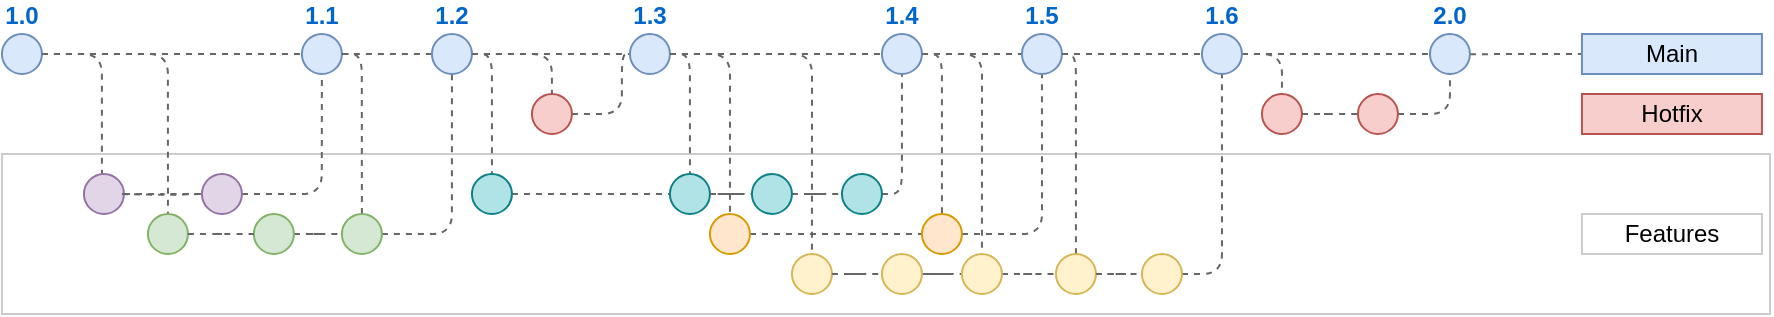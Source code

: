 <mxfile version="20.8.8" type="device" pages="4"><diagram id="yPxyJZ8AM_hMuL3Unpa9" name="feature flags in tags"><mxGraphModel dx="1143" dy="722" grid="1" gridSize="10" guides="1" tooltips="1" connect="1" arrows="1" fold="1" page="1" pageScale="1" pageWidth="1100" pageHeight="850" math="0" shadow="0"><root><mxCell id="0"/><mxCell id="1" parent="0"/><mxCell id="Qy3qyZkYMbItkKIX5fZP-245" value="" style="rounded=0;whiteSpace=wrap;html=1;fontFamily=Helvetica;fontSize=11;fillColor=none;strokeColor=#CCCCCC;movable=1;resizable=1;rotatable=1;deletable=1;editable=1;connectable=1;" parent="1" vertex="1"><mxGeometry x="35.97" y="210" width="884.03" height="80" as="geometry"/></mxCell><mxCell id="3" value="" style="endArrow=none;dashed=1;html=1;fillColor=#f5f5f5;strokeColor=#666666;" parent="1" source="6" target="7" edge="1"><mxGeometry width="50" height="50" relative="1" as="geometry"><mxPoint x="745.97" y="160" as="sourcePoint"/><mxPoint x="725.97" y="160" as="targetPoint"/></mxGeometry></mxCell><UserObject label="1.0" tags="core" id="4"><mxCell style="ellipse;whiteSpace=wrap;html=1;aspect=fixed;fillColor=#dae8fc;strokeColor=#6c8ebf;fontStyle=1;labelPosition=center;verticalLabelPosition=top;align=center;verticalAlign=bottom;fontColor=#0066CC;" parent="1" vertex="1"><mxGeometry x="35.97" y="150" width="20" height="20" as="geometry"/></mxCell></UserObject><mxCell id="7" value="Main" style="text;html=1;strokeColor=#6c8ebf;fillColor=#dae8fc;align=center;verticalAlign=middle;whiteSpace=wrap;rounded=0;" parent="1" vertex="1"><mxGeometry x="825.97" y="150" width="90" height="20" as="geometry"/></mxCell><UserObject label="" tags="hotfix" id="8"><mxCell style="endArrow=none;dashed=1;html=1;fillColor=#f5f5f5;strokeColor=#666666;endFill=0;edgeStyle=orthogonalEdgeStyle;" parent="1" source="9" target="Qy3qyZkYMbItkKIX5fZP-188" edge="1"><mxGeometry width="50" height="50" relative="1" as="geometry"><mxPoint x="45.97" y="240" as="sourcePoint"/><mxPoint x="605.97" y="212" as="targetPoint"/><Array as="points"><mxPoint x="345.97" y="190"/><mxPoint x="345.97" y="160"/></Array></mxGeometry></mxCell></UserObject><UserObject label="" tags="hotfix" id="Qy3qyZkYMbItkKIX5fZP-187"><mxCell style="edgeStyle=orthogonalEdgeStyle;shape=connector;rounded=1;orthogonalLoop=1;jettySize=auto;html=1;exitX=1;exitY=1;exitDx=0;exitDy=0;dashed=1;labelBackgroundColor=default;strokeColor=#666666;fontFamily=Helvetica;fontSize=11;fontColor=default;startArrow=none;endArrow=none;fillColor=#f5f5f5;" parent="1" source="9" edge="1"><mxGeometry relative="1" as="geometry"><mxPoint x="315.97" y="197" as="targetPoint"/></mxGeometry></mxCell></UserObject><UserObject label="" tags="hotfix" id="9"><mxCell style="ellipse;whiteSpace=wrap;html=1;aspect=fixed;fillColor=#f8cecc;strokeColor=#b85450;" parent="1" vertex="1"><mxGeometry x="300.97" y="180" width="20" height="20" as="geometry"/></mxCell></UserObject><UserObject label="" tags="hotfix" id="19"><mxCell style="edgeStyle=orthogonalEdgeStyle;rounded=1;orthogonalLoop=1;jettySize=auto;html=1;fillColor=#f5f5f5;strokeColor=#666666;dashed=1;endArrow=none;endFill=0;" parent="1" source="Qy3qyZkYMbItkKIX5fZP-184" target="9" edge="1"><mxGeometry relative="1" as="geometry"><Array as="points"><mxPoint x="310.97" y="160"/></Array></mxGeometry></mxCell></UserObject><mxCell id="20" value="Hotfix" style="text;html=1;strokeColor=#b85450;fillColor=#f8cecc;align=center;verticalAlign=middle;whiteSpace=wrap;rounded=0;" parent="1" vertex="1"><mxGeometry x="825.97" y="180" width="90" height="20" as="geometry"/></mxCell><UserObject label="" tags="hidden api" id="73"><mxCell style="edgeStyle=orthogonalEdgeStyle;rounded=1;orthogonalLoop=1;jettySize=auto;html=1;dashed=1;endArrow=none;endFill=0;fontSize=10;fontColor=#FFB570;fillColor=#f5f5f5;strokeColor=#666666;" parent="1" source="4" target="51" edge="1"><mxGeometry relative="1" as="geometry"><Array as="points"><mxPoint x="85.97" y="160"/></Array><mxPoint x="95.97" y="280" as="sourcePoint"/></mxGeometry></mxCell></UserObject><UserObject label="" tags="alpha api" id="172"><mxCell style="edgeStyle=orthogonalEdgeStyle;rounded=1;orthogonalLoop=1;jettySize=auto;html=1;dashed=1;endArrow=none;endFill=0;fontSize=12;fontColor=#FFB570;fillColor=#f5f5f5;strokeColor=#666666;" parent="1" source="4" target="63" edge="1"><mxGeometry relative="1" as="geometry"><Array as="points"><mxPoint x="118.97" y="160"/></Array><mxPoint x="55.97" y="350" as="sourcePoint"/></mxGeometry></mxCell></UserObject><UserObject label="2.0" tags="core" id="6"><mxCell style="ellipse;whiteSpace=wrap;html=1;aspect=fixed;fillColor=#dae8fc;strokeColor=#6c8ebf;fontStyle=1;labelPosition=center;verticalLabelPosition=top;align=center;verticalAlign=bottom;fontColor=#0066CC;" parent="1" vertex="1"><mxGeometry x="749.97" y="150" width="20" height="20" as="geometry"/></mxCell></UserObject><UserObject label="" tags="core hotfix" id="35"><mxCell style="endArrow=none;dashed=1;html=1;fillColor=#f5f5f5;strokeColor=#666666;startArrow=none;" parent="1" source="Qy3qyZkYMbItkKIX5fZP-220" target="6" edge="1"><mxGeometry width="50" height="50" relative="1" as="geometry"><mxPoint x="55.97" y="160" as="sourcePoint"/><mxPoint x="695.97" y="160" as="targetPoint"/><Array as="points"/></mxGeometry></mxCell></UserObject><UserObject label="" tags="hidden api" id="76"><mxCell style="edgeStyle=orthogonalEdgeStyle;rounded=1;orthogonalLoop=1;jettySize=auto;html=1;dashed=1;endArrow=none;endFill=0;fontSize=10;fontColor=#FFB570;fillColor=#f5f5f5;strokeColor=#666666;" parent="1" source="52" target="Qy3qyZkYMbItkKIX5fZP-178" edge="1"><mxGeometry relative="1" as="geometry"><mxPoint x="275.94" y="270" as="targetPoint"/></mxGeometry></mxCell></UserObject><UserObject label="" tags="hidden api" id="52"><mxCell style="ellipse;whiteSpace=wrap;html=1;aspect=fixed;fontSize=10;fillColor=#e1d5e7;strokeColor=#9673a6;" parent="1" vertex="1"><mxGeometry x="135.97" y="220" width="20" height="20" as="geometry"/></mxCell></UserObject><UserObject label="" tags="alpha api" id="63"><mxCell style="ellipse;whiteSpace=wrap;html=1;aspect=fixed;fontSize=10;fillColor=#d5e8d4;strokeColor=#82b366;" parent="1" vertex="1"><mxGeometry x="108.97" y="240" width="20" height="20" as="geometry"/></mxCell></UserObject><UserObject label="" tags="alpha api" id="99"><mxCell style="edgeStyle=orthogonalEdgeStyle;rounded=1;orthogonalLoop=1;jettySize=auto;html=1;dashed=1;endArrow=none;endFill=0;fontSize=12;fontColor=#FFB570;fillColor=#f5f5f5;strokeColor=#666666;" parent="1" source="65" target="71" edge="1"><mxGeometry relative="1" as="geometry"/></mxCell></UserObject><UserObject label="" tags="alpha api" id="65"><mxCell style="ellipse;whiteSpace=wrap;html=1;aspect=fixed;fontSize=10;fillColor=#d5e8d4;strokeColor=#82b366;" parent="1" vertex="1"><mxGeometry x="161.94" y="240" width="20" height="20" as="geometry"/></mxCell></UserObject><UserObject label="" tags="alpha hidden api" id="100"><mxCell style="edgeStyle=orthogonalEdgeStyle;rounded=1;orthogonalLoop=1;jettySize=auto;html=1;dashed=1;endArrow=none;endFill=0;fontSize=12;fontColor=#FFB570;fillColor=#f5f5f5;strokeColor=#666666;" parent="1" source="71" target="Qy3qyZkYMbItkKIX5fZP-178" edge="1"><mxGeometry relative="1" as="geometry"><mxPoint x="395.94" y="270" as="targetPoint"/><Array as="points"><mxPoint x="215.97" y="160"/></Array></mxGeometry></mxCell></UserObject><UserObject label="" tags="alpha api" id="Qy3qyZkYMbItkKIX5fZP-186"><mxCell style="edgeStyle=orthogonalEdgeStyle;shape=connector;rounded=1;orthogonalLoop=1;jettySize=auto;html=1;dashed=1;labelBackgroundColor=default;strokeColor=#666666;fontFamily=Helvetica;fontSize=11;fontColor=default;startArrow=none;endArrow=none;fillColor=#f5f5f5;" parent="1" source="71" target="Qy3qyZkYMbItkKIX5fZP-184" edge="1"><mxGeometry relative="1" as="geometry"><Array as="points"><mxPoint x="260.97" y="250"/></Array></mxGeometry></mxCell></UserObject><UserObject label="" tags="alpha api" id="71"><mxCell style="ellipse;whiteSpace=wrap;html=1;aspect=fixed;fontSize=10;fillColor=#d5e8d4;strokeColor=#82b366;" parent="1" vertex="1"><mxGeometry x="205.94" y="240" width="20" height="20" as="geometry"/></mxCell></UserObject><UserObject label="" tags="alpha api" id="116"><mxCell style="edgeStyle=orthogonalEdgeStyle;rounded=1;orthogonalLoop=1;jettySize=auto;html=1;dashed=1;endArrow=none;endFill=0;fontSize=12;fontColor=#FFB570;fillColor=#f5f5f5;strokeColor=#666666;" parent="1" source="63" target="65" edge="1"><mxGeometry relative="1" as="geometry"><mxPoint x="165.94" y="350" as="sourcePoint"/><mxPoint x="215.94" y="350" as="targetPoint"/></mxGeometry></mxCell></UserObject><UserObject label="" tags="hidden api" id="Qy3qyZkYMbItkKIX5fZP-247"><mxCell style="edgeStyle=orthogonalEdgeStyle;shape=connector;rounded=1;orthogonalLoop=1;jettySize=auto;html=1;dashed=1;labelBackgroundColor=default;strokeColor=#666666;fontFamily=Helvetica;fontSize=11;fontColor=default;startArrow=none;endArrow=none;fillColor=#f5f5f5;" parent="1" source="51" target="52" edge="1"><mxGeometry relative="1" as="geometry"/></mxCell></UserObject><UserObject label="" tags="hidden api" id="51"><mxCell style="ellipse;whiteSpace=wrap;html=1;aspect=fixed;fontSize=10;fillColor=#e1d5e7;strokeColor=#9673a6;" parent="1" vertex="1"><mxGeometry x="76.97" y="220" width="20" height="20" as="geometry"/></mxCell></UserObject><UserObject label="" tags="core" id="Qy3qyZkYMbItkKIX5fZP-179"><mxCell style="endArrow=none;dashed=1;html=1;fillColor=#f5f5f5;strokeColor=#666666;" parent="1" source="4" target="Qy3qyZkYMbItkKIX5fZP-178" edge="1"><mxGeometry width="50" height="50" relative="1" as="geometry"><mxPoint x="55.97" y="160" as="sourcePoint"/><mxPoint x="645.97" y="160" as="targetPoint"/><Array as="points"/></mxGeometry></mxCell></UserObject><UserObject label="1.1" tags="core hidden api" id="Qy3qyZkYMbItkKIX5fZP-178"><mxCell style="ellipse;whiteSpace=wrap;html=1;aspect=fixed;fillColor=#dae8fc;strokeColor=#6c8ebf;fontStyle=1;labelPosition=center;verticalLabelPosition=top;align=center;verticalAlign=bottom;fontColor=#0066CC;" parent="1" vertex="1"><mxGeometry x="185.94" y="150" width="20" height="20" as="geometry"/></mxCell></UserObject><UserObject label="" tags="core hidden api" id="Qy3qyZkYMbItkKIX5fZP-185"><mxCell style="endArrow=none;dashed=1;html=1;fillColor=#f5f5f5;strokeColor=#666666;startArrow=none;" parent="1" source="Qy3qyZkYMbItkKIX5fZP-178" target="Qy3qyZkYMbItkKIX5fZP-184" edge="1"><mxGeometry width="50" height="50" relative="1" as="geometry"><mxPoint x="205.94" y="160" as="sourcePoint"/><mxPoint x="645.97" y="160" as="targetPoint"/><Array as="points"/></mxGeometry></mxCell></UserObject><mxCell id="Qy3qyZkYMbItkKIX5fZP-191" style="edgeStyle=orthogonalEdgeStyle;shape=connector;rounded=1;orthogonalLoop=1;jettySize=auto;html=1;dashed=1;labelBackgroundColor=default;strokeColor=#666666;fontFamily=Helvetica;fontSize=11;fontColor=default;startArrow=none;endArrow=none;fillColor=#f5f5f5;" parent="1" source="Qy3qyZkYMbItkKIX5fZP-184" target="Qy3qyZkYMbItkKIX5fZP-190" edge="1"><mxGeometry relative="1" as="geometry"><Array as="points"><mxPoint x="280.97" y="160"/></Array></mxGeometry></mxCell><UserObject label="1.2" tags="core alpha api" id="Qy3qyZkYMbItkKIX5fZP-184"><mxCell style="ellipse;whiteSpace=wrap;html=1;aspect=fixed;fillColor=#dae8fc;strokeColor=#6c8ebf;fontStyle=1;labelPosition=center;verticalLabelPosition=top;align=center;verticalAlign=bottom;fontColor=#0066CC;" parent="1" vertex="1"><mxGeometry x="250.97" y="150" width="20" height="20" as="geometry"/></mxCell></UserObject><UserObject label="" tags="core" id="Qy3qyZkYMbItkKIX5fZP-189"><mxCell style="endArrow=none;dashed=1;html=1;fillColor=#f5f5f5;strokeColor=#666666;startArrow=none;" parent="1" source="Qy3qyZkYMbItkKIX5fZP-184" target="Qy3qyZkYMbItkKIX5fZP-188" edge="1"><mxGeometry width="50" height="50" relative="1" as="geometry"><mxPoint x="285.97" y="160" as="sourcePoint"/><mxPoint x="645.97" y="160" as="targetPoint"/><Array as="points"/></mxGeometry></mxCell></UserObject><UserObject label="" tags="alpha" id="Qy3qyZkYMbItkKIX5fZP-202"><mxCell style="edgeStyle=orthogonalEdgeStyle;shape=connector;rounded=1;orthogonalLoop=1;jettySize=auto;html=1;dashed=1;labelBackgroundColor=default;strokeColor=#666666;fontFamily=Helvetica;fontSize=11;fontColor=default;startArrow=none;endArrow=none;fillColor=#f5f5f5;entryX=0.5;entryY=0;entryDx=0;entryDy=0;" parent="1" source="Qy3qyZkYMbItkKIX5fZP-188" target="Qy3qyZkYMbItkKIX5fZP-200" edge="1"><mxGeometry relative="1" as="geometry"><mxPoint x="389.97" y="260" as="targetPoint"/></mxGeometry></mxCell></UserObject><UserObject label="" tags="UI" id="Qy3qyZkYMbItkKIX5fZP-203"><mxCell style="edgeStyle=orthogonalEdgeStyle;shape=connector;rounded=1;orthogonalLoop=1;jettySize=auto;html=1;dashed=1;labelBackgroundColor=default;strokeColor=#666666;fontFamily=Helvetica;fontSize=11;fontColor=default;startArrow=none;endArrow=none;fillColor=#f5f5f5;" parent="1" source="Qy3qyZkYMbItkKIX5fZP-188" target="Qy3qyZkYMbItkKIX5fZP-201" edge="1"><mxGeometry relative="1" as="geometry"/></mxCell></UserObject><mxCell id="Qy3qyZkYMbItkKIX5fZP-204" style="edgeStyle=orthogonalEdgeStyle;shape=connector;rounded=1;orthogonalLoop=1;jettySize=auto;html=1;dashed=1;labelBackgroundColor=default;strokeColor=#666666;fontFamily=Helvetica;fontSize=11;fontColor=default;startArrow=none;endArrow=none;fillColor=#f5f5f5;" parent="1" source="Qy3qyZkYMbItkKIX5fZP-188" target="Qy3qyZkYMbItkKIX5fZP-192" edge="1"><mxGeometry relative="1" as="geometry"><Array as="points"><mxPoint x="379.97" y="160"/></Array></mxGeometry></mxCell><UserObject label="1.3" tags="core" id="Qy3qyZkYMbItkKIX5fZP-188"><mxCell style="ellipse;whiteSpace=wrap;html=1;aspect=fixed;fillColor=#dae8fc;strokeColor=#6c8ebf;fontStyle=1;labelPosition=center;verticalLabelPosition=top;align=center;verticalAlign=bottom;fontColor=#0066CC;" parent="1" vertex="1"><mxGeometry x="349.97" y="150" width="20" height="20" as="geometry"/></mxCell></UserObject><mxCell id="Qy3qyZkYMbItkKIX5fZP-196" style="edgeStyle=orthogonalEdgeStyle;shape=connector;rounded=1;orthogonalLoop=1;jettySize=auto;html=1;dashed=1;labelBackgroundColor=default;strokeColor=#666666;fontFamily=Helvetica;fontSize=11;fontColor=default;startArrow=none;endArrow=none;fillColor=#f5f5f5;" parent="1" source="Qy3qyZkYMbItkKIX5fZP-190" target="Qy3qyZkYMbItkKIX5fZP-192" edge="1"><mxGeometry relative="1" as="geometry"/></mxCell><UserObject label="" tags="a-b-test" id="Qy3qyZkYMbItkKIX5fZP-190"><mxCell style="ellipse;whiteSpace=wrap;html=1;aspect=fixed;fontSize=10;fillColor=#b0e3e6;strokeColor=#0e8088;" parent="1" vertex="1"><mxGeometry x="270.97" y="220" width="20" height="20" as="geometry"/></mxCell></UserObject><mxCell id="Qy3qyZkYMbItkKIX5fZP-198" style="edgeStyle=orthogonalEdgeStyle;shape=connector;rounded=1;orthogonalLoop=1;jettySize=auto;html=1;dashed=1;labelBackgroundColor=default;strokeColor=#666666;fontFamily=Helvetica;fontSize=11;fontColor=default;startArrow=none;endArrow=none;fillColor=#f5f5f5;" parent="1" source="Qy3qyZkYMbItkKIX5fZP-192" target="Qy3qyZkYMbItkKIX5fZP-193" edge="1"><mxGeometry relative="1" as="geometry"/></mxCell><UserObject label="" tags="a-b-test" id="Qy3qyZkYMbItkKIX5fZP-192"><mxCell style="ellipse;whiteSpace=wrap;html=1;aspect=fixed;fontSize=10;fillColor=#b0e3e6;strokeColor=#0e8088;" parent="1" vertex="1"><mxGeometry x="369.97" y="220" width="20" height="20" as="geometry"/></mxCell></UserObject><mxCell id="Qy3qyZkYMbItkKIX5fZP-199" style="edgeStyle=orthogonalEdgeStyle;shape=connector;rounded=1;orthogonalLoop=1;jettySize=auto;html=1;dashed=1;labelBackgroundColor=default;strokeColor=#666666;fontFamily=Helvetica;fontSize=11;fontColor=default;startArrow=none;endArrow=none;fillColor=#f5f5f5;" parent="1" source="Qy3qyZkYMbItkKIX5fZP-193" target="Qy3qyZkYMbItkKIX5fZP-194" edge="1"><mxGeometry relative="1" as="geometry"/></mxCell><UserObject label="" tags="a-b-test" id="Qy3qyZkYMbItkKIX5fZP-193"><mxCell style="ellipse;whiteSpace=wrap;html=1;aspect=fixed;fontSize=10;fillColor=#b0e3e6;strokeColor=#0e8088;" parent="1" vertex="1"><mxGeometry x="410.97" y="220" width="20" height="20" as="geometry"/></mxCell></UserObject><mxCell id="Qy3qyZkYMbItkKIX5fZP-207" style="edgeStyle=orthogonalEdgeStyle;shape=connector;rounded=1;orthogonalLoop=1;jettySize=auto;html=1;dashed=1;labelBackgroundColor=default;strokeColor=#666666;fontFamily=Helvetica;fontSize=11;fontColor=default;startArrow=none;endArrow=none;fillColor=#f5f5f5;" parent="1" source="Qy3qyZkYMbItkKIX5fZP-194" target="Qy3qyZkYMbItkKIX5fZP-205" edge="1"><mxGeometry relative="1" as="geometry"><Array as="points"><mxPoint x="485.97" y="230"/></Array></mxGeometry></mxCell><UserObject label="" tags="a-b-test" id="Qy3qyZkYMbItkKIX5fZP-194"><mxCell style="ellipse;whiteSpace=wrap;html=1;aspect=fixed;fontSize=10;fillColor=#b0e3e6;strokeColor=#0e8088;" parent="1" vertex="1"><mxGeometry x="455.97" y="220" width="20" height="20" as="geometry"/></mxCell></UserObject><UserObject label="" tags="alpha" id="Qy3qyZkYMbItkKIX5fZP-209"><mxCell style="edgeStyle=orthogonalEdgeStyle;shape=connector;rounded=1;orthogonalLoop=1;jettySize=auto;html=1;dashed=1;labelBackgroundColor=default;strokeColor=#666666;fontFamily=Helvetica;fontSize=11;fontColor=default;startArrow=none;endArrow=none;fillColor=#f5f5f5;" parent="1" source="Qy3qyZkYMbItkKIX5fZP-200" target="Qy3qyZkYMbItkKIX5fZP-208" edge="1"><mxGeometry relative="1" as="geometry"/></mxCell></UserObject><UserObject label="" tags="alpha" id="Qy3qyZkYMbItkKIX5fZP-200"><mxCell style="ellipse;whiteSpace=wrap;html=1;aspect=fixed;fontSize=10;fillColor=#ffe6cc;strokeColor=#d79b00;" parent="1" vertex="1"><mxGeometry x="389.97" y="240" width="20" height="20" as="geometry"/></mxCell></UserObject><UserObject label="" tags="UI" id="Qy3qyZkYMbItkKIX5fZP-212"><mxCell style="edgeStyle=orthogonalEdgeStyle;shape=connector;rounded=1;orthogonalLoop=1;jettySize=auto;html=1;dashed=1;labelBackgroundColor=default;strokeColor=#666666;fontFamily=Helvetica;fontSize=11;fontColor=default;startArrow=none;endArrow=none;fillColor=#f5f5f5;" parent="1" source="Qy3qyZkYMbItkKIX5fZP-226" target="Qy3qyZkYMbItkKIX5fZP-211" edge="1"><mxGeometry relative="1" as="geometry"/></mxCell></UserObject><UserObject label="" tags="UI" id="Qy3qyZkYMbItkKIX5fZP-201"><mxCell style="ellipse;whiteSpace=wrap;html=1;aspect=fixed;fontSize=10;fillColor=#fff2cc;strokeColor=#d6b656;" parent="1" vertex="1"><mxGeometry x="430.97" y="260" width="20" height="20" as="geometry"/></mxCell></UserObject><UserObject label="" tags="core" id="Qy3qyZkYMbItkKIX5fZP-206"><mxCell style="endArrow=none;dashed=1;html=1;fillColor=#f5f5f5;strokeColor=#666666;startArrow=none;" parent="1" source="Qy3qyZkYMbItkKIX5fZP-188" target="Qy3qyZkYMbItkKIX5fZP-205" edge="1"><mxGeometry width="50" height="50" relative="1" as="geometry"><mxPoint x="369.97" y="160" as="sourcePoint"/><mxPoint x="645.97" y="160" as="targetPoint"/><Array as="points"/></mxGeometry></mxCell></UserObject><UserObject label="" tags="" id="Qy3qyZkYMbItkKIX5fZP-210"><mxCell style="edgeStyle=orthogonalEdgeStyle;shape=connector;rounded=1;orthogonalLoop=1;jettySize=auto;html=1;dashed=1;labelBackgroundColor=default;strokeColor=#666666;fontFamily=Helvetica;fontSize=11;fontColor=default;startArrow=none;endArrow=none;fillColor=#f5f5f5;" parent="1" source="Qy3qyZkYMbItkKIX5fZP-205" target="Qy3qyZkYMbItkKIX5fZP-208" edge="1"><mxGeometry relative="1" as="geometry"><Array as="points"><mxPoint x="505.97" y="160"/></Array></mxGeometry></mxCell></UserObject><UserObject label="" tags="UI" id="Qy3qyZkYMbItkKIX5fZP-213"><mxCell style="edgeStyle=orthogonalEdgeStyle;shape=connector;rounded=1;orthogonalLoop=1;jettySize=auto;html=1;dashed=1;labelBackgroundColor=default;strokeColor=#666666;fontFamily=Helvetica;fontSize=11;fontColor=default;startArrow=none;endArrow=none;fillColor=#f5f5f5;" parent="1" source="Qy3qyZkYMbItkKIX5fZP-205" target="Qy3qyZkYMbItkKIX5fZP-211" edge="1"><mxGeometry relative="1" as="geometry"/></mxCell></UserObject><UserObject label="1.4" tags="a-b-test core" id="Qy3qyZkYMbItkKIX5fZP-205"><mxCell style="ellipse;whiteSpace=wrap;html=1;aspect=fixed;fillColor=#dae8fc;strokeColor=#6c8ebf;fontStyle=1;labelPosition=center;verticalLabelPosition=top;align=center;verticalAlign=bottom;fontColor=#0066CC;" parent="1" vertex="1"><mxGeometry x="475.97" y="150" width="20" height="20" as="geometry"/></mxCell></UserObject><UserObject label="" tags="alpha" id="Qy3qyZkYMbItkKIX5fZP-216"><mxCell style="edgeStyle=orthogonalEdgeStyle;shape=connector;rounded=1;orthogonalLoop=1;jettySize=auto;html=1;dashed=1;labelBackgroundColor=default;strokeColor=#666666;fontFamily=Helvetica;fontSize=11;fontColor=default;startArrow=none;endArrow=none;fillColor=#f5f5f5;" parent="1" source="Qy3qyZkYMbItkKIX5fZP-208" target="Qy3qyZkYMbItkKIX5fZP-214" edge="1"><mxGeometry relative="1" as="geometry"/></mxCell></UserObject><UserObject label="" tags="alpha" id="Qy3qyZkYMbItkKIX5fZP-208"><mxCell style="ellipse;whiteSpace=wrap;html=1;aspect=fixed;fontSize=10;fillColor=#ffe6cc;strokeColor=#d79b00;" parent="1" vertex="1"><mxGeometry x="495.97" y="240" width="20" height="20" as="geometry"/></mxCell></UserObject><UserObject label="" tags="UI" id="Qy3qyZkYMbItkKIX5fZP-219"><mxCell style="edgeStyle=orthogonalEdgeStyle;shape=connector;rounded=1;orthogonalLoop=1;jettySize=auto;html=1;dashed=1;labelBackgroundColor=default;strokeColor=#666666;fontFamily=Helvetica;fontSize=11;fontColor=default;startArrow=none;endArrow=none;fillColor=#f5f5f5;" parent="1" source="Qy3qyZkYMbItkKIX5fZP-211" target="Qy3qyZkYMbItkKIX5fZP-217" edge="1"><mxGeometry relative="1" as="geometry"/></mxCell></UserObject><UserObject label="" tags="UI" id="Qy3qyZkYMbItkKIX5fZP-211"><mxCell style="ellipse;whiteSpace=wrap;html=1;aspect=fixed;fontSize=10;fillColor=#fff2cc;strokeColor=#d6b656;" parent="1" vertex="1"><mxGeometry x="515.97" y="260" width="20" height="20" as="geometry"/></mxCell></UserObject><UserObject label="" tags="core" id="Qy3qyZkYMbItkKIX5fZP-215"><mxCell style="endArrow=none;dashed=1;html=1;fillColor=#f5f5f5;strokeColor=#666666;startArrow=none;" parent="1" source="Qy3qyZkYMbItkKIX5fZP-205" target="Qy3qyZkYMbItkKIX5fZP-214" edge="1"><mxGeometry width="50" height="50" relative="1" as="geometry"><mxPoint x="495.97" y="160" as="sourcePoint"/><mxPoint x="645.97" y="160" as="targetPoint"/><Array as="points"/></mxGeometry></mxCell></UserObject><UserObject label="" tags="UI" id="Qy3qyZkYMbItkKIX5fZP-218"><mxCell style="edgeStyle=orthogonalEdgeStyle;shape=connector;rounded=1;orthogonalLoop=1;jettySize=auto;html=1;dashed=1;labelBackgroundColor=default;strokeColor=#666666;fontFamily=Helvetica;fontSize=11;fontColor=default;startArrow=none;endArrow=none;fillColor=#f5f5f5;" parent="1" source="Qy3qyZkYMbItkKIX5fZP-214" target="Qy3qyZkYMbItkKIX5fZP-217" edge="1"><mxGeometry relative="1" as="geometry"><Array as="points"><mxPoint x="572.97" y="160"/></Array></mxGeometry></mxCell></UserObject><UserObject label="1.5" tags="a-b-test core alpha" id="Qy3qyZkYMbItkKIX5fZP-214"><mxCell style="ellipse;whiteSpace=wrap;html=1;aspect=fixed;fillColor=#dae8fc;strokeColor=#6c8ebf;fontStyle=1;labelPosition=center;verticalLabelPosition=top;align=center;verticalAlign=bottom;fontColor=#0066CC;" parent="1" vertex="1"><mxGeometry x="545.97" y="150" width="20" height="20" as="geometry"/></mxCell></UserObject><UserObject label="" tags="UI" id="Qy3qyZkYMbItkKIX5fZP-222"><mxCell style="edgeStyle=orthogonalEdgeStyle;shape=connector;rounded=1;orthogonalLoop=1;jettySize=auto;html=1;dashed=1;labelBackgroundColor=default;strokeColor=#666666;fontFamily=Helvetica;fontSize=11;fontColor=default;startArrow=none;endArrow=none;fillColor=#f5f5f5;" parent="1" source="Qy3qyZkYMbItkKIX5fZP-228" target="Qy3qyZkYMbItkKIX5fZP-220" edge="1"><mxGeometry relative="1" as="geometry"/></mxCell></UserObject><UserObject label="" tags="UI" id="Qy3qyZkYMbItkKIX5fZP-217"><mxCell style="ellipse;whiteSpace=wrap;html=1;aspect=fixed;fontSize=10;fillColor=#fff2cc;strokeColor=#d6b656;" parent="1" vertex="1"><mxGeometry x="562.97" y="260" width="20" height="20" as="geometry"/></mxCell></UserObject><UserObject label="" tags="core" id="Qy3qyZkYMbItkKIX5fZP-221"><mxCell style="endArrow=none;dashed=1;html=1;fillColor=#f5f5f5;strokeColor=#666666;startArrow=none;" parent="1" source="Qy3qyZkYMbItkKIX5fZP-214" target="Qy3qyZkYMbItkKIX5fZP-220" edge="1"><mxGeometry width="50" height="50" relative="1" as="geometry"><mxPoint x="565.97" y="160" as="sourcePoint"/><mxPoint x="645.97" y="160" as="targetPoint"/><Array as="points"/></mxGeometry></mxCell></UserObject><UserObject label="" tags="hotfix" id="Qy3qyZkYMbItkKIX5fZP-224"><mxCell style="edgeStyle=orthogonalEdgeStyle;shape=connector;rounded=1;orthogonalLoop=1;jettySize=auto;html=1;dashed=1;labelBackgroundColor=default;strokeColor=#666666;fontFamily=Helvetica;fontSize=11;fontColor=default;startArrow=none;endArrow=none;fillColor=#f5f5f5;" parent="1" source="Qy3qyZkYMbItkKIX5fZP-220" target="Qy3qyZkYMbItkKIX5fZP-223" edge="1"><mxGeometry relative="1" as="geometry"/></mxCell></UserObject><UserObject label="1.6" tags="core UI alpha" id="Qy3qyZkYMbItkKIX5fZP-220"><mxCell style="ellipse;whiteSpace=wrap;html=1;aspect=fixed;fillColor=#dae8fc;strokeColor=#6c8ebf;fontStyle=1;labelPosition=center;verticalLabelPosition=top;align=center;verticalAlign=bottom;fontColor=#0066CC;" parent="1" vertex="1"><mxGeometry x="635.97" y="150" width="20" height="20" as="geometry"/></mxCell></UserObject><UserObject label="" tags="hotfix" id="Qy3qyZkYMbItkKIX5fZP-223"><mxCell style="ellipse;whiteSpace=wrap;html=1;aspect=fixed;fillColor=#f8cecc;strokeColor=#b85450;" parent="1" vertex="1"><mxGeometry x="665.97" y="180" width="20" height="20" as="geometry"/></mxCell></UserObject><UserObject label="" tags="UI" id="Qy3qyZkYMbItkKIX5fZP-227"><mxCell style="edgeStyle=orthogonalEdgeStyle;shape=connector;rounded=1;orthogonalLoop=1;jettySize=auto;html=1;dashed=1;labelBackgroundColor=default;strokeColor=#666666;fontFamily=Helvetica;fontSize=11;fontColor=default;startArrow=none;endArrow=none;fillColor=#f5f5f5;" parent="1" source="Qy3qyZkYMbItkKIX5fZP-201" target="Qy3qyZkYMbItkKIX5fZP-226" edge="1"><mxGeometry relative="1" as="geometry"><mxPoint x="450.97" y="290" as="sourcePoint"/><mxPoint x="515.97" y="290" as="targetPoint"/></mxGeometry></mxCell></UserObject><UserObject label="" tags="UI" id="Qy3qyZkYMbItkKIX5fZP-226"><mxCell style="ellipse;whiteSpace=wrap;html=1;aspect=fixed;fontSize=10;fillColor=#fff2cc;strokeColor=#d6b656;" parent="1" vertex="1"><mxGeometry x="475.97" y="260" width="20" height="20" as="geometry"/></mxCell></UserObject><UserObject label="" tags="UI" id="Qy3qyZkYMbItkKIX5fZP-229"><mxCell style="edgeStyle=orthogonalEdgeStyle;shape=connector;rounded=1;orthogonalLoop=1;jettySize=auto;html=1;dashed=1;labelBackgroundColor=default;strokeColor=#666666;fontFamily=Helvetica;fontSize=11;fontColor=default;startArrow=none;endArrow=none;fillColor=#f5f5f5;" parent="1" source="Qy3qyZkYMbItkKIX5fZP-217" target="Qy3qyZkYMbItkKIX5fZP-228" edge="1"><mxGeometry relative="1" as="geometry"><mxPoint x="582.97" y="290" as="sourcePoint"/><mxPoint x="615.97" y="170" as="targetPoint"/></mxGeometry></mxCell></UserObject><UserObject label="" tags="UI" id="Qy3qyZkYMbItkKIX5fZP-228"><mxCell style="ellipse;whiteSpace=wrap;html=1;aspect=fixed;fontSize=10;fillColor=#fff2cc;strokeColor=#d6b656;" parent="1" vertex="1"><mxGeometry x="605.97" y="260" width="20" height="20" as="geometry"/></mxCell></UserObject><UserObject label="" tags="hotfix" id="Qy3qyZkYMbItkKIX5fZP-232"><mxCell style="edgeStyle=orthogonalEdgeStyle;shape=connector;rounded=1;orthogonalLoop=1;jettySize=auto;html=1;dashed=1;labelBackgroundColor=default;strokeColor=#666666;fontFamily=Helvetica;fontSize=11;fontColor=default;startArrow=none;endArrow=none;fillColor=#f5f5f5;" parent="1" source="Qy3qyZkYMbItkKIX5fZP-223" target="Qy3qyZkYMbItkKIX5fZP-231" edge="1"><mxGeometry relative="1" as="geometry"><mxPoint x="685.97" y="190" as="sourcePoint"/><mxPoint x="735.97" y="170" as="targetPoint"/></mxGeometry></mxCell></UserObject><UserObject label="" tags="hotfix" id="Qy3qyZkYMbItkKIX5fZP-235"><mxCell style="edgeStyle=orthogonalEdgeStyle;shape=connector;rounded=1;orthogonalLoop=1;jettySize=auto;html=1;dashed=1;labelBackgroundColor=default;strokeColor=#666666;fontFamily=Helvetica;fontSize=11;fontColor=default;startArrow=none;endArrow=none;fillColor=#f5f5f5;" parent="1" source="Qy3qyZkYMbItkKIX5fZP-231" target="6" edge="1"><mxGeometry relative="1" as="geometry"/></mxCell></UserObject><UserObject label="" tags="hotfix" id="Qy3qyZkYMbItkKIX5fZP-231"><mxCell style="ellipse;whiteSpace=wrap;html=1;aspect=fixed;fillColor=#f8cecc;strokeColor=#b85450;" parent="1" vertex="1"><mxGeometry x="713.97" y="180" width="20" height="20" as="geometry"/></mxCell></UserObject><mxCell id="Qy3qyZkYMbItkKIX5fZP-248" value="Features" style="text;html=1;strokeColor=#CCCCCC;fillColor=none;align=center;verticalAlign=middle;whiteSpace=wrap;rounded=0;" parent="1" vertex="1"><mxGeometry x="825.97" y="240" width="90" height="20" as="geometry"/></mxCell><UserObject label="" tags="hidden api" id="VN1UdNQe8nRgQRVqdTTj-172"><mxCell style="edgeStyle=orthogonalEdgeStyle;shape=connector;rounded=1;orthogonalLoop=1;jettySize=auto;html=1;dashed=1;labelBackgroundColor=default;strokeColor=#666666;fontFamily=Helvetica;fontSize=11;fontColor=default;startArrow=none;endArrow=none;fillColor=#f5f5f5;" parent="1" target="52" edge="1"><mxGeometry relative="1" as="geometry"><mxPoint x="95.97" y="230" as="sourcePoint"/><mxPoint x="135.97" y="230" as="targetPoint"/></mxGeometry></mxCell></UserObject></root></mxGraphModel></diagram><diagram id="QV7ZAmNrnb02qa6jw1bG" name="feature flags in labels"><mxGraphModel dx="1143" dy="722" grid="1" gridSize="10" guides="1" tooltips="1" connect="1" arrows="1" fold="1" page="0" pageScale="1" pageWidth="1169" pageHeight="827" math="0" shadow="0"><root><mxCell id="0"/><mxCell id="1" parent="0"/><UserObject label="" tags="" id="UJimY_S1zY_9_wFordKK-1"><mxCell style="rounded=0;whiteSpace=wrap;html=1;fontFamily=Helvetica;fontSize=11;fillColor=none;strokeColor=#CCCCCC;movable=1;resizable=1;rotatable=1;deletable=1;editable=1;connectable=1;" parent="1" vertex="1"><mxGeometry x="35.97" y="210" width="884.03" height="80" as="geometry"/></mxCell></UserObject><UserObject label="" tags="" id="UJimY_S1zY_9_wFordKK-2"><mxCell style="endArrow=none;dashed=1;html=1;fillColor=#f5f5f5;strokeColor=#666666;" parent="1" source="UJimY_S1zY_9_wFordKK-12" target="UJimY_S1zY_9_wFordKK-4" edge="1"><mxGeometry width="50" height="50" relative="1" as="geometry"><mxPoint x="745.97" y="160" as="sourcePoint"/><mxPoint x="725.97" y="160" as="targetPoint"/></mxGeometry></mxCell></UserObject><UserObject label="1.0" tags="" id="UJimY_S1zY_9_wFordKK-3"><mxCell style="ellipse;whiteSpace=wrap;html=1;aspect=fixed;fillColor=#dae8fc;strokeColor=#6c8ebf;fontStyle=1;labelPosition=center;verticalLabelPosition=top;align=center;verticalAlign=bottom;fontColor=#0066CC;" parent="1" vertex="1"><mxGeometry x="35.97" y="150" width="20" height="20" as="geometry"/></mxCell></UserObject><UserObject label="Main" tags="" id="UJimY_S1zY_9_wFordKK-4"><mxCell style="text;html=1;strokeColor=#6c8ebf;fillColor=#dae8fc;align=center;verticalAlign=middle;whiteSpace=wrap;rounded=0;" parent="1" vertex="1"><mxGeometry x="825.97" y="150" width="90" height="20" as="geometry"/></mxCell></UserObject><UserObject label="" tags="" id="UJimY_S1zY_9_wFordKK-5"><mxCell style="endArrow=none;dashed=1;html=1;fillColor=#f5f5f5;strokeColor=#666666;endFill=0;edgeStyle=orthogonalEdgeStyle;" parent="1" source="UJimY_S1zY_9_wFordKK-7" target="UJimY_S1zY_9_wFordKK-34" edge="1"><mxGeometry width="50" height="50" relative="1" as="geometry"><mxPoint x="45.97" y="240" as="sourcePoint"/><mxPoint x="605.97" y="212" as="targetPoint"/><Array as="points"><mxPoint x="345.97" y="190"/><mxPoint x="345.97" y="160"/></Array></mxGeometry></mxCell></UserObject><UserObject label="" tags="" id="UJimY_S1zY_9_wFordKK-6"><mxCell style="edgeStyle=orthogonalEdgeStyle;shape=connector;rounded=1;orthogonalLoop=1;jettySize=auto;html=1;exitX=1;exitY=1;exitDx=0;exitDy=0;dashed=1;labelBackgroundColor=default;strokeColor=#666666;fontFamily=Helvetica;fontSize=11;fontColor=default;startArrow=none;endArrow=none;fillColor=#f5f5f5;" parent="1" source="UJimY_S1zY_9_wFordKK-7" edge="1"><mxGeometry relative="1" as="geometry"><mxPoint x="315.97" y="197" as="targetPoint"/></mxGeometry></mxCell></UserObject><UserObject label="" tags="" id="UJimY_S1zY_9_wFordKK-7"><mxCell style="ellipse;whiteSpace=wrap;html=1;aspect=fixed;fillColor=#f8cecc;strokeColor=#b85450;" parent="1" vertex="1"><mxGeometry x="300.97" y="180" width="20" height="20" as="geometry"/></mxCell></UserObject><UserObject label="" tags="" id="UJimY_S1zY_9_wFordKK-8"><mxCell style="edgeStyle=orthogonalEdgeStyle;rounded=1;orthogonalLoop=1;jettySize=auto;html=1;fillColor=#f5f5f5;strokeColor=#666666;dashed=1;endArrow=none;endFill=0;" parent="1" source="UJimY_S1zY_9_wFordKK-29" target="UJimY_S1zY_9_wFordKK-7" edge="1"><mxGeometry relative="1" as="geometry"><Array as="points"><mxPoint x="310.97" y="160"/></Array></mxGeometry></mxCell></UserObject><UserObject label="Hotfix" tags="" id="UJimY_S1zY_9_wFordKK-9"><mxCell style="text;html=1;strokeColor=#b85450;fillColor=#f8cecc;align=center;verticalAlign=middle;whiteSpace=wrap;rounded=0;" parent="1" vertex="1"><mxGeometry x="825.97" y="180" width="90" height="20" as="geometry"/></mxCell></UserObject><UserObject label="" tags="" id="UJimY_S1zY_9_wFordKK-10"><mxCell style="edgeStyle=orthogonalEdgeStyle;rounded=1;orthogonalLoop=1;jettySize=auto;html=1;dashed=1;endArrow=none;endFill=0;fontSize=10;fontColor=#FFB570;fillColor=#f5f5f5;strokeColor=#666666;" parent="1" source="UJimY_S1zY_9_wFordKK-3" target="UJimY_S1zY_9_wFordKK-24" edge="1"><mxGeometry relative="1" as="geometry"><Array as="points"><mxPoint x="85.97" y="160"/></Array><mxPoint x="95.97" y="280" as="sourcePoint"/></mxGeometry></mxCell></UserObject><UserObject label="" tags="" id="UJimY_S1zY_9_wFordKK-11"><mxCell style="edgeStyle=orthogonalEdgeStyle;rounded=1;orthogonalLoop=1;jettySize=auto;html=1;dashed=1;endArrow=none;endFill=0;fontSize=12;fontColor=#FFB570;fillColor=#f5f5f5;strokeColor=#666666;" parent="1" source="UJimY_S1zY_9_wFordKK-3" target="UJimY_S1zY_9_wFordKK-16" edge="1"><mxGeometry relative="1" as="geometry"><Array as="points"><mxPoint x="118.97" y="160"/></Array><mxPoint x="55.97" y="350" as="sourcePoint"/></mxGeometry></mxCell></UserObject><UserObject label="2.0" tags="" id="UJimY_S1zY_9_wFordKK-12"><mxCell style="ellipse;whiteSpace=wrap;html=1;aspect=fixed;fillColor=#dae8fc;strokeColor=#6c8ebf;fontStyle=1;labelPosition=center;verticalLabelPosition=top;align=center;verticalAlign=bottom;fontColor=#0066CC;" parent="1" vertex="1"><mxGeometry x="749.97" y="150" width="20" height="20" as="geometry"/></mxCell></UserObject><UserObject label="" tags="" id="UJimY_S1zY_9_wFordKK-13"><mxCell style="endArrow=none;dashed=1;html=1;fillColor=#f5f5f5;strokeColor=#666666;startArrow=none;" parent="1" source="UJimY_S1zY_9_wFordKK-62" target="UJimY_S1zY_9_wFordKK-12" edge="1"><mxGeometry width="50" height="50" relative="1" as="geometry"><mxPoint x="55.97" y="160" as="sourcePoint"/><mxPoint x="695.97" y="160" as="targetPoint"/><Array as="points"/></mxGeometry></mxCell></UserObject><UserObject label="" tags="" id="UJimY_S1zY_9_wFordKK-14"><mxCell style="edgeStyle=orthogonalEdgeStyle;rounded=1;orthogonalLoop=1;jettySize=auto;html=1;dashed=1;endArrow=none;endFill=0;fontSize=10;fontColor=#FFB570;fillColor=#f5f5f5;strokeColor=#666666;" parent="1" source="UJimY_S1zY_9_wFordKK-15" target="UJimY_S1zY_9_wFordKK-26" edge="1"><mxGeometry relative="1" as="geometry"><mxPoint x="275.94" y="270" as="targetPoint"/></mxGeometry></mxCell></UserObject><UserObject label="" tags="" id="UJimY_S1zY_9_wFordKK-15"><mxCell style="ellipse;whiteSpace=wrap;html=1;aspect=fixed;fontSize=10;fillColor=#e1d5e7;strokeColor=#9673a6;" parent="1" vertex="1"><mxGeometry x="135.97" y="220" width="20" height="20" as="geometry"/></mxCell></UserObject><UserObject label="" tags="" id="UJimY_S1zY_9_wFordKK-16"><mxCell style="ellipse;whiteSpace=wrap;html=1;aspect=fixed;fontSize=10;fillColor=#d5e8d4;strokeColor=#82b366;" parent="1" vertex="1"><mxGeometry x="108.97" y="240" width="20" height="20" as="geometry"/></mxCell></UserObject><UserObject label="" tags="" id="UJimY_S1zY_9_wFordKK-17"><mxCell style="edgeStyle=orthogonalEdgeStyle;rounded=1;orthogonalLoop=1;jettySize=auto;html=1;dashed=1;endArrow=none;endFill=0;fontSize=12;fontColor=#FFB570;fillColor=#f5f5f5;strokeColor=#666666;" parent="1" source="UJimY_S1zY_9_wFordKK-18" target="UJimY_S1zY_9_wFordKK-21" edge="1"><mxGeometry relative="1" as="geometry"/></mxCell></UserObject><UserObject label="" tags="" id="UJimY_S1zY_9_wFordKK-18"><mxCell style="ellipse;whiteSpace=wrap;html=1;aspect=fixed;fontSize=10;fillColor=#d5e8d4;strokeColor=#82b366;" parent="1" vertex="1"><mxGeometry x="161.94" y="240" width="20" height="20" as="geometry"/></mxCell></UserObject><UserObject label="" tags="" id="UJimY_S1zY_9_wFordKK-19"><mxCell style="edgeStyle=orthogonalEdgeStyle;rounded=1;orthogonalLoop=1;jettySize=auto;html=1;dashed=1;endArrow=none;endFill=0;fontSize=12;fontColor=#FFB570;fillColor=#f5f5f5;strokeColor=#666666;" parent="1" source="UJimY_S1zY_9_wFordKK-21" target="UJimY_S1zY_9_wFordKK-26" edge="1"><mxGeometry relative="1" as="geometry"><mxPoint x="395.94" y="270" as="targetPoint"/><Array as="points"><mxPoint x="215.97" y="160"/></Array></mxGeometry></mxCell></UserObject><UserObject label="" tags="" id="UJimY_S1zY_9_wFordKK-20"><mxCell style="edgeStyle=orthogonalEdgeStyle;shape=connector;rounded=1;orthogonalLoop=1;jettySize=auto;html=1;dashed=1;labelBackgroundColor=default;strokeColor=#666666;fontFamily=Helvetica;fontSize=11;fontColor=default;startArrow=none;endArrow=none;fillColor=#f5f5f5;" parent="1" source="UJimY_S1zY_9_wFordKK-21" target="UJimY_S1zY_9_wFordKK-29" edge="1"><mxGeometry relative="1" as="geometry"><Array as="points"><mxPoint x="260.97" y="250"/></Array></mxGeometry></mxCell></UserObject><UserObject label="" tags="" id="UJimY_S1zY_9_wFordKK-21"><mxCell style="ellipse;whiteSpace=wrap;html=1;aspect=fixed;fontSize=10;fillColor=#d5e8d4;strokeColor=#82b366;" parent="1" vertex="1"><mxGeometry x="205.94" y="240" width="20" height="20" as="geometry"/></mxCell></UserObject><UserObject label="" tags="" id="UJimY_S1zY_9_wFordKK-22"><mxCell style="edgeStyle=orthogonalEdgeStyle;rounded=1;orthogonalLoop=1;jettySize=auto;html=1;dashed=1;endArrow=none;endFill=0;fontSize=12;fontColor=#FFB570;fillColor=#f5f5f5;strokeColor=#666666;" parent="1" source="UJimY_S1zY_9_wFordKK-16" target="UJimY_S1zY_9_wFordKK-18" edge="1"><mxGeometry relative="1" as="geometry"><mxPoint x="165.94" y="350" as="sourcePoint"/><mxPoint x="215.94" y="350" as="targetPoint"/></mxGeometry></mxCell></UserObject><UserObject label="" tags="" id="UJimY_S1zY_9_wFordKK-23"><mxCell style="edgeStyle=orthogonalEdgeStyle;shape=connector;rounded=1;orthogonalLoop=1;jettySize=auto;html=1;dashed=1;labelBackgroundColor=default;strokeColor=#666666;fontFamily=Helvetica;fontSize=11;fontColor=default;startArrow=none;endArrow=none;fillColor=#f5f5f5;" parent="1" source="UJimY_S1zY_9_wFordKK-24" target="UJimY_S1zY_9_wFordKK-15" edge="1"><mxGeometry relative="1" as="geometry"/></mxCell></UserObject><UserObject label="" tags="" id="UJimY_S1zY_9_wFordKK-24"><mxCell style="ellipse;whiteSpace=wrap;html=1;aspect=fixed;fontSize=10;fillColor=#e1d5e7;strokeColor=#9673a6;" parent="1" vertex="1"><mxGeometry x="76.97" y="220" width="20" height="20" as="geometry"/></mxCell></UserObject><UserObject label="" tags="" id="UJimY_S1zY_9_wFordKK-25"><mxCell style="endArrow=none;dashed=1;html=1;fillColor=#f5f5f5;strokeColor=#666666;" parent="1" source="UJimY_S1zY_9_wFordKK-3" target="UJimY_S1zY_9_wFordKK-26" edge="1"><mxGeometry width="50" height="50" relative="1" as="geometry"><mxPoint x="55.97" y="160" as="sourcePoint"/><mxPoint x="645.97" y="160" as="targetPoint"/><Array as="points"/></mxGeometry></mxCell></UserObject><UserObject label="1.1" tags="" id="UJimY_S1zY_9_wFordKK-26"><mxCell style="ellipse;whiteSpace=wrap;html=1;aspect=fixed;fillColor=#dae8fc;strokeColor=#6c8ebf;fontStyle=1;labelPosition=center;verticalLabelPosition=top;align=center;verticalAlign=bottom;fontColor=#0066CC;" parent="1" vertex="1"><mxGeometry x="185.94" y="150" width="20" height="20" as="geometry"/></mxCell></UserObject><UserObject label="" tags="" id="UJimY_S1zY_9_wFordKK-27"><mxCell style="endArrow=none;dashed=1;html=1;fillColor=#f5f5f5;strokeColor=#666666;startArrow=none;" parent="1" source="UJimY_S1zY_9_wFordKK-26" target="UJimY_S1zY_9_wFordKK-29" edge="1"><mxGeometry width="50" height="50" relative="1" as="geometry"><mxPoint x="205.94" y="160" as="sourcePoint"/><mxPoint x="645.97" y="160" as="targetPoint"/><Array as="points"/></mxGeometry></mxCell></UserObject><UserObject label="" tags="" id="UJimY_S1zY_9_wFordKK-28"><mxCell style="edgeStyle=orthogonalEdgeStyle;shape=connector;rounded=1;orthogonalLoop=1;jettySize=auto;html=1;dashed=1;labelBackgroundColor=default;strokeColor=#666666;fontFamily=Helvetica;fontSize=11;fontColor=default;startArrow=none;endArrow=none;fillColor=#f5f5f5;" parent="1" source="UJimY_S1zY_9_wFordKK-29" target="UJimY_S1zY_9_wFordKK-36" edge="1"><mxGeometry relative="1" as="geometry"><Array as="points"><mxPoint x="280.97" y="160"/></Array></mxGeometry></mxCell></UserObject><UserObject label="1.2" tags="" id="UJimY_S1zY_9_wFordKK-29"><mxCell style="ellipse;whiteSpace=wrap;html=1;aspect=fixed;fillColor=#dae8fc;strokeColor=#6c8ebf;fontStyle=1;labelPosition=center;verticalLabelPosition=top;align=center;verticalAlign=bottom;fontColor=#0066CC;" parent="1" vertex="1"><mxGeometry x="250.97" y="150" width="20" height="20" as="geometry"/></mxCell></UserObject><UserObject label="" tags="" id="UJimY_S1zY_9_wFordKK-30"><mxCell style="endArrow=none;dashed=1;html=1;fillColor=#f5f5f5;strokeColor=#666666;startArrow=none;" parent="1" source="UJimY_S1zY_9_wFordKK-29" target="UJimY_S1zY_9_wFordKK-34" edge="1"><mxGeometry width="50" height="50" relative="1" as="geometry"><mxPoint x="285.97" y="160" as="sourcePoint"/><mxPoint x="645.97" y="160" as="targetPoint"/><Array as="points"/></mxGeometry></mxCell></UserObject><UserObject label="" tags="" id="UJimY_S1zY_9_wFordKK-31"><mxCell style="edgeStyle=orthogonalEdgeStyle;shape=connector;rounded=1;orthogonalLoop=1;jettySize=auto;html=1;dashed=1;labelBackgroundColor=default;strokeColor=#666666;fontFamily=Helvetica;fontSize=11;fontColor=default;startArrow=none;endArrow=none;fillColor=#f5f5f5;entryX=0.5;entryY=0;entryDx=0;entryDy=0;" parent="1" source="UJimY_S1zY_9_wFordKK-34" target="UJimY_S1zY_9_wFordKK-44" edge="1"><mxGeometry relative="1" as="geometry"><mxPoint x="389.97" y="260" as="targetPoint"/></mxGeometry></mxCell></UserObject><UserObject label="" tags="" id="UJimY_S1zY_9_wFordKK-32"><mxCell style="edgeStyle=orthogonalEdgeStyle;shape=connector;rounded=1;orthogonalLoop=1;jettySize=auto;html=1;dashed=1;labelBackgroundColor=default;strokeColor=#666666;fontFamily=Helvetica;fontSize=11;fontColor=default;startArrow=none;endArrow=none;fillColor=#f5f5f5;" parent="1" source="UJimY_S1zY_9_wFordKK-34" target="UJimY_S1zY_9_wFordKK-46" edge="1"><mxGeometry relative="1" as="geometry"/></mxCell></UserObject><UserObject label="" tags="" id="UJimY_S1zY_9_wFordKK-33"><mxCell style="edgeStyle=orthogonalEdgeStyle;shape=connector;rounded=1;orthogonalLoop=1;jettySize=auto;html=1;dashed=1;labelBackgroundColor=default;strokeColor=#666666;fontFamily=Helvetica;fontSize=11;fontColor=default;startArrow=none;endArrow=none;fillColor=#f5f5f5;" parent="1" source="UJimY_S1zY_9_wFordKK-34" target="UJimY_S1zY_9_wFordKK-38" edge="1"><mxGeometry relative="1" as="geometry"><Array as="points"><mxPoint x="379.97" y="160"/></Array></mxGeometry></mxCell></UserObject><UserObject label="1.3" tags="" id="UJimY_S1zY_9_wFordKK-34"><mxCell style="ellipse;whiteSpace=wrap;html=1;aspect=fixed;fillColor=#dae8fc;strokeColor=#6c8ebf;fontStyle=1;labelPosition=center;verticalLabelPosition=top;align=center;verticalAlign=bottom;fontColor=#0066CC;" parent="1" vertex="1"><mxGeometry x="349.97" y="150" width="20" height="20" as="geometry"/></mxCell></UserObject><UserObject label="" tags="" id="UJimY_S1zY_9_wFordKK-35"><mxCell style="edgeStyle=orthogonalEdgeStyle;shape=connector;rounded=1;orthogonalLoop=1;jettySize=auto;html=1;dashed=1;labelBackgroundColor=default;strokeColor=#666666;fontFamily=Helvetica;fontSize=11;fontColor=default;startArrow=none;endArrow=none;fillColor=#f5f5f5;" parent="1" source="UJimY_S1zY_9_wFordKK-36" target="UJimY_S1zY_9_wFordKK-38" edge="1"><mxGeometry relative="1" as="geometry"/></mxCell></UserObject><UserObject label="" tags="" id="UJimY_S1zY_9_wFordKK-36"><mxCell style="ellipse;whiteSpace=wrap;html=1;aspect=fixed;fontSize=10;fillColor=#b0e3e6;strokeColor=#0e8088;" parent="1" vertex="1"><mxGeometry x="270.97" y="220" width="20" height="20" as="geometry"/></mxCell></UserObject><UserObject label="" tags="" id="UJimY_S1zY_9_wFordKK-37"><mxCell style="edgeStyle=orthogonalEdgeStyle;shape=connector;rounded=1;orthogonalLoop=1;jettySize=auto;html=1;dashed=1;labelBackgroundColor=default;strokeColor=#666666;fontFamily=Helvetica;fontSize=11;fontColor=default;startArrow=none;endArrow=none;fillColor=#f5f5f5;" parent="1" source="UJimY_S1zY_9_wFordKK-38" target="UJimY_S1zY_9_wFordKK-40" edge="1"><mxGeometry relative="1" as="geometry"/></mxCell></UserObject><UserObject label="" tags="" id="UJimY_S1zY_9_wFordKK-38"><mxCell style="ellipse;whiteSpace=wrap;html=1;aspect=fixed;fontSize=10;fillColor=#b0e3e6;strokeColor=#0e8088;" parent="1" vertex="1"><mxGeometry x="369.97" y="220" width="20" height="20" as="geometry"/></mxCell></UserObject><UserObject label="" tags="" id="UJimY_S1zY_9_wFordKK-39"><mxCell style="edgeStyle=orthogonalEdgeStyle;shape=connector;rounded=1;orthogonalLoop=1;jettySize=auto;html=1;dashed=1;labelBackgroundColor=default;strokeColor=#666666;fontFamily=Helvetica;fontSize=11;fontColor=default;startArrow=none;endArrow=none;fillColor=#f5f5f5;" parent="1" source="UJimY_S1zY_9_wFordKK-40" target="UJimY_S1zY_9_wFordKK-42" edge="1"><mxGeometry relative="1" as="geometry"/></mxCell></UserObject><UserObject label="" tags="" id="UJimY_S1zY_9_wFordKK-40"><mxCell style="ellipse;whiteSpace=wrap;html=1;aspect=fixed;fontSize=10;fillColor=#b0e3e6;strokeColor=#0e8088;" parent="1" vertex="1"><mxGeometry x="410.97" y="220" width="20" height="20" as="geometry"/></mxCell></UserObject><UserObject label="" tags="" id="UJimY_S1zY_9_wFordKK-41"><mxCell style="edgeStyle=orthogonalEdgeStyle;shape=connector;rounded=1;orthogonalLoop=1;jettySize=auto;html=1;dashed=1;labelBackgroundColor=default;strokeColor=#666666;fontFamily=Helvetica;fontSize=11;fontColor=default;startArrow=none;endArrow=none;fillColor=#f5f5f5;" parent="1" source="UJimY_S1zY_9_wFordKK-42" target="UJimY_S1zY_9_wFordKK-50" edge="1"><mxGeometry relative="1" as="geometry"><Array as="points"><mxPoint x="485.97" y="230"/></Array></mxGeometry></mxCell></UserObject><UserObject label="" tags="" id="UJimY_S1zY_9_wFordKK-42"><mxCell style="ellipse;whiteSpace=wrap;html=1;aspect=fixed;fontSize=10;fillColor=#b0e3e6;strokeColor=#0e8088;" parent="1" vertex="1"><mxGeometry x="455.97" y="220" width="20" height="20" as="geometry"/></mxCell></UserObject><UserObject label="" tags="" id="UJimY_S1zY_9_wFordKK-43"><mxCell style="edgeStyle=orthogonalEdgeStyle;shape=connector;rounded=1;orthogonalLoop=1;jettySize=auto;html=1;dashed=1;labelBackgroundColor=default;strokeColor=#666666;fontFamily=Helvetica;fontSize=11;fontColor=default;startArrow=none;endArrow=none;fillColor=#f5f5f5;" parent="1" source="UJimY_S1zY_9_wFordKK-44" target="UJimY_S1zY_9_wFordKK-52" edge="1"><mxGeometry relative="1" as="geometry"/></mxCell></UserObject><UserObject label="" tags="" id="UJimY_S1zY_9_wFordKK-44"><mxCell style="ellipse;whiteSpace=wrap;html=1;aspect=fixed;fontSize=10;fillColor=#ffe6cc;strokeColor=#d79b00;" parent="1" vertex="1"><mxGeometry x="389.97" y="240" width="20" height="20" as="geometry"/></mxCell></UserObject><UserObject label="" tags="" id="UJimY_S1zY_9_wFordKK-45"><mxCell style="edgeStyle=orthogonalEdgeStyle;shape=connector;rounded=1;orthogonalLoop=1;jettySize=auto;html=1;dashed=1;labelBackgroundColor=default;strokeColor=#666666;fontFamily=Helvetica;fontSize=11;fontColor=default;startArrow=none;endArrow=none;fillColor=#f5f5f5;" parent="1" source="UJimY_S1zY_9_wFordKK-65" target="UJimY_S1zY_9_wFordKK-54" edge="1"><mxGeometry relative="1" as="geometry"/></mxCell></UserObject><UserObject label="" tags="" id="UJimY_S1zY_9_wFordKK-46"><mxCell style="ellipse;whiteSpace=wrap;html=1;aspect=fixed;fontSize=10;fillColor=#fff2cc;strokeColor=#d6b656;" parent="1" vertex="1"><mxGeometry x="430.97" y="260" width="20" height="20" as="geometry"/></mxCell></UserObject><UserObject label="" tags="" id="UJimY_S1zY_9_wFordKK-47"><mxCell style="endArrow=none;dashed=1;html=1;fillColor=#f5f5f5;strokeColor=#666666;startArrow=none;" parent="1" source="UJimY_S1zY_9_wFordKK-34" target="UJimY_S1zY_9_wFordKK-50" edge="1"><mxGeometry width="50" height="50" relative="1" as="geometry"><mxPoint x="369.97" y="160" as="sourcePoint"/><mxPoint x="645.97" y="160" as="targetPoint"/><Array as="points"/></mxGeometry></mxCell></UserObject><UserObject label="" tags="" id="UJimY_S1zY_9_wFordKK-48"><mxCell style="edgeStyle=orthogonalEdgeStyle;shape=connector;rounded=1;orthogonalLoop=1;jettySize=auto;html=1;dashed=1;labelBackgroundColor=default;strokeColor=#666666;fontFamily=Helvetica;fontSize=11;fontColor=default;startArrow=none;endArrow=none;fillColor=#f5f5f5;" parent="1" source="UJimY_S1zY_9_wFordKK-50" target="UJimY_S1zY_9_wFordKK-52" edge="1"><mxGeometry relative="1" as="geometry"><Array as="points"><mxPoint x="505.97" y="160"/></Array></mxGeometry></mxCell></UserObject><UserObject label="" tags="" id="UJimY_S1zY_9_wFordKK-49"><mxCell style="edgeStyle=orthogonalEdgeStyle;shape=connector;rounded=1;orthogonalLoop=1;jettySize=auto;html=1;dashed=1;labelBackgroundColor=default;strokeColor=#666666;fontFamily=Helvetica;fontSize=11;fontColor=default;startArrow=none;endArrow=none;fillColor=#f5f5f5;" parent="1" source="UJimY_S1zY_9_wFordKK-50" target="UJimY_S1zY_9_wFordKK-54" edge="1"><mxGeometry relative="1" as="geometry"/></mxCell></UserObject><UserObject label="1.4" tags="" id="UJimY_S1zY_9_wFordKK-50"><mxCell style="ellipse;whiteSpace=wrap;html=1;aspect=fixed;fillColor=#dae8fc;strokeColor=#6c8ebf;fontStyle=1;labelPosition=center;verticalLabelPosition=top;align=center;verticalAlign=bottom;fontColor=#0066CC;" parent="1" vertex="1"><mxGeometry x="475.97" y="150" width="20" height="20" as="geometry"/></mxCell></UserObject><UserObject label="" tags="" id="UJimY_S1zY_9_wFordKK-51"><mxCell style="edgeStyle=orthogonalEdgeStyle;shape=connector;rounded=1;orthogonalLoop=1;jettySize=auto;html=1;dashed=1;labelBackgroundColor=default;strokeColor=#666666;fontFamily=Helvetica;fontSize=11;fontColor=default;startArrow=none;endArrow=none;fillColor=#f5f5f5;" parent="1" source="UJimY_S1zY_9_wFordKK-52" target="UJimY_S1zY_9_wFordKK-57" edge="1"><mxGeometry relative="1" as="geometry"/></mxCell></UserObject><UserObject label="" tags="" id="UJimY_S1zY_9_wFordKK-52"><mxCell style="ellipse;whiteSpace=wrap;html=1;aspect=fixed;fontSize=10;fillColor=#ffe6cc;strokeColor=#d79b00;" parent="1" vertex="1"><mxGeometry x="495.97" y="240" width="20" height="20" as="geometry"/></mxCell></UserObject><UserObject label="" tags="" id="UJimY_S1zY_9_wFordKK-53"><mxCell style="edgeStyle=orthogonalEdgeStyle;shape=connector;rounded=1;orthogonalLoop=1;jettySize=auto;html=1;dashed=1;labelBackgroundColor=default;strokeColor=#666666;fontFamily=Helvetica;fontSize=11;fontColor=default;startArrow=none;endArrow=none;fillColor=#f5f5f5;" parent="1" source="UJimY_S1zY_9_wFordKK-54" target="UJimY_S1zY_9_wFordKK-59" edge="1"><mxGeometry relative="1" as="geometry"/></mxCell></UserObject><UserObject label="" tags="" id="UJimY_S1zY_9_wFordKK-54"><mxCell style="ellipse;whiteSpace=wrap;html=1;aspect=fixed;fontSize=10;fillColor=#fff2cc;strokeColor=#d6b656;" parent="1" vertex="1"><mxGeometry x="515.97" y="260" width="20" height="20" as="geometry"/></mxCell></UserObject><UserObject label="" tags="" id="UJimY_S1zY_9_wFordKK-55"><mxCell style="endArrow=none;dashed=1;html=1;fillColor=#f5f5f5;strokeColor=#666666;startArrow=none;" parent="1" source="UJimY_S1zY_9_wFordKK-50" target="UJimY_S1zY_9_wFordKK-57" edge="1"><mxGeometry width="50" height="50" relative="1" as="geometry"><mxPoint x="495.97" y="160" as="sourcePoint"/><mxPoint x="645.97" y="160" as="targetPoint"/><Array as="points"/></mxGeometry></mxCell></UserObject><UserObject label="" tags="" id="UJimY_S1zY_9_wFordKK-56"><mxCell style="edgeStyle=orthogonalEdgeStyle;shape=connector;rounded=1;orthogonalLoop=1;jettySize=auto;html=1;dashed=1;labelBackgroundColor=default;strokeColor=#666666;fontFamily=Helvetica;fontSize=11;fontColor=default;startArrow=none;endArrow=none;fillColor=#f5f5f5;" parent="1" source="UJimY_S1zY_9_wFordKK-57" target="UJimY_S1zY_9_wFordKK-59" edge="1"><mxGeometry relative="1" as="geometry"><Array as="points"><mxPoint x="572.97" y="160"/></Array></mxGeometry></mxCell></UserObject><UserObject label="1.5" tags="" id="UJimY_S1zY_9_wFordKK-57"><mxCell style="ellipse;whiteSpace=wrap;html=1;aspect=fixed;fillColor=#dae8fc;strokeColor=#6c8ebf;fontStyle=1;labelPosition=center;verticalLabelPosition=top;align=center;verticalAlign=bottom;fontColor=#0066CC;" parent="1" vertex="1"><mxGeometry x="545.97" y="150" width="20" height="20" as="geometry"/></mxCell></UserObject><UserObject label="" tags="" id="UJimY_S1zY_9_wFordKK-58"><mxCell style="edgeStyle=orthogonalEdgeStyle;shape=connector;rounded=1;orthogonalLoop=1;jettySize=auto;html=1;dashed=1;labelBackgroundColor=default;strokeColor=#666666;fontFamily=Helvetica;fontSize=11;fontColor=default;startArrow=none;endArrow=none;fillColor=#f5f5f5;" parent="1" source="UJimY_S1zY_9_wFordKK-67" target="UJimY_S1zY_9_wFordKK-62" edge="1"><mxGeometry relative="1" as="geometry"/></mxCell></UserObject><UserObject label="" tags="" id="UJimY_S1zY_9_wFordKK-59"><mxCell style="ellipse;whiteSpace=wrap;html=1;aspect=fixed;fontSize=10;fillColor=#fff2cc;strokeColor=#d6b656;" parent="1" vertex="1"><mxGeometry x="562.97" y="260" width="20" height="20" as="geometry"/></mxCell></UserObject><UserObject label="" tags="" id="UJimY_S1zY_9_wFordKK-60"><mxCell style="endArrow=none;dashed=1;html=1;fillColor=#f5f5f5;strokeColor=#666666;startArrow=none;" parent="1" source="UJimY_S1zY_9_wFordKK-57" target="UJimY_S1zY_9_wFordKK-62" edge="1"><mxGeometry width="50" height="50" relative="1" as="geometry"><mxPoint x="565.97" y="160" as="sourcePoint"/><mxPoint x="645.97" y="160" as="targetPoint"/><Array as="points"/></mxGeometry></mxCell></UserObject><UserObject label="" tags="" id="UJimY_S1zY_9_wFordKK-61"><mxCell style="edgeStyle=orthogonalEdgeStyle;shape=connector;rounded=1;orthogonalLoop=1;jettySize=auto;html=1;dashed=1;labelBackgroundColor=default;strokeColor=#666666;fontFamily=Helvetica;fontSize=11;fontColor=default;startArrow=none;endArrow=none;fillColor=#f5f5f5;" parent="1" source="UJimY_S1zY_9_wFordKK-62" target="UJimY_S1zY_9_wFordKK-63" edge="1"><mxGeometry relative="1" as="geometry"/></mxCell></UserObject><UserObject label="1.6" tags="" id="UJimY_S1zY_9_wFordKK-62"><mxCell style="ellipse;whiteSpace=wrap;html=1;aspect=fixed;fillColor=#dae8fc;strokeColor=#6c8ebf;fontStyle=1;labelPosition=center;verticalLabelPosition=top;align=center;verticalAlign=bottom;fontColor=#0066CC;" parent="1" vertex="1"><mxGeometry x="635.97" y="150" width="20" height="20" as="geometry"/></mxCell></UserObject><UserObject label="" tags="" id="UJimY_S1zY_9_wFordKK-63"><mxCell style="ellipse;whiteSpace=wrap;html=1;aspect=fixed;fillColor=#f8cecc;strokeColor=#b85450;" parent="1" vertex="1"><mxGeometry x="665.97" y="180" width="20" height="20" as="geometry"/></mxCell></UserObject><UserObject label="" tags="" id="UJimY_S1zY_9_wFordKK-64"><mxCell style="edgeStyle=orthogonalEdgeStyle;shape=connector;rounded=1;orthogonalLoop=1;jettySize=auto;html=1;dashed=1;labelBackgroundColor=default;strokeColor=#666666;fontFamily=Helvetica;fontSize=11;fontColor=default;startArrow=none;endArrow=none;fillColor=#f5f5f5;" parent="1" source="UJimY_S1zY_9_wFordKK-46" target="UJimY_S1zY_9_wFordKK-65" edge="1"><mxGeometry relative="1" as="geometry"><mxPoint x="450.97" y="290" as="sourcePoint"/><mxPoint x="515.97" y="290" as="targetPoint"/></mxGeometry></mxCell></UserObject><UserObject label="" tags="" id="UJimY_S1zY_9_wFordKK-65"><mxCell style="ellipse;whiteSpace=wrap;html=1;aspect=fixed;fontSize=10;fillColor=#fff2cc;strokeColor=#d6b656;" parent="1" vertex="1"><mxGeometry x="475.97" y="260" width="20" height="20" as="geometry"/></mxCell></UserObject><UserObject label="" tags="" id="UJimY_S1zY_9_wFordKK-66"><mxCell style="edgeStyle=orthogonalEdgeStyle;shape=connector;rounded=1;orthogonalLoop=1;jettySize=auto;html=1;dashed=1;labelBackgroundColor=default;strokeColor=#666666;fontFamily=Helvetica;fontSize=11;fontColor=default;startArrow=none;endArrow=none;fillColor=#f5f5f5;" parent="1" source="UJimY_S1zY_9_wFordKK-59" target="UJimY_S1zY_9_wFordKK-67" edge="1"><mxGeometry relative="1" as="geometry"><mxPoint x="582.97" y="290" as="sourcePoint"/><mxPoint x="615.97" y="170" as="targetPoint"/></mxGeometry></mxCell></UserObject><UserObject label="" tags="" id="UJimY_S1zY_9_wFordKK-67"><mxCell style="ellipse;whiteSpace=wrap;html=1;aspect=fixed;fontSize=10;fillColor=#fff2cc;strokeColor=#d6b656;" parent="1" vertex="1"><mxGeometry x="605.97" y="260" width="20" height="20" as="geometry"/></mxCell></UserObject><UserObject label="" tags="" id="UJimY_S1zY_9_wFordKK-68"><mxCell style="edgeStyle=orthogonalEdgeStyle;shape=connector;rounded=1;orthogonalLoop=1;jettySize=auto;html=1;dashed=1;labelBackgroundColor=default;strokeColor=#666666;fontFamily=Helvetica;fontSize=11;fontColor=default;startArrow=none;endArrow=none;fillColor=#f5f5f5;" parent="1" source="UJimY_S1zY_9_wFordKK-63" target="UJimY_S1zY_9_wFordKK-70" edge="1"><mxGeometry relative="1" as="geometry"><mxPoint x="685.97" y="190" as="sourcePoint"/><mxPoint x="735.97" y="170" as="targetPoint"/></mxGeometry></mxCell></UserObject><UserObject label="" tags="" id="UJimY_S1zY_9_wFordKK-69"><mxCell style="edgeStyle=orthogonalEdgeStyle;shape=connector;rounded=1;orthogonalLoop=1;jettySize=auto;html=1;dashed=1;labelBackgroundColor=default;strokeColor=#666666;fontFamily=Helvetica;fontSize=11;fontColor=default;startArrow=none;endArrow=none;fillColor=#f5f5f5;" parent="1" source="UJimY_S1zY_9_wFordKK-70" target="UJimY_S1zY_9_wFordKK-12" edge="1"><mxGeometry relative="1" as="geometry"/></mxCell></UserObject><UserObject label="" tags="" id="UJimY_S1zY_9_wFordKK-70"><mxCell style="ellipse;whiteSpace=wrap;html=1;aspect=fixed;fillColor=#f8cecc;strokeColor=#b85450;" parent="1" vertex="1"><mxGeometry x="713.97" y="180" width="20" height="20" as="geometry"/></mxCell></UserObject><UserObject label="Features" tags="" id="UJimY_S1zY_9_wFordKK-71"><mxCell style="text;html=1;strokeColor=#CCCCCC;fillColor=none;align=center;verticalAlign=middle;whiteSpace=wrap;rounded=0;" parent="1" vertex="1"><mxGeometry x="825.97" y="240" width="90" height="20" as="geometry"/></mxCell></UserObject><UserObject label="" tags="" id="UJimY_S1zY_9_wFordKK-72"><mxCell style="edgeStyle=orthogonalEdgeStyle;shape=connector;rounded=1;orthogonalLoop=1;jettySize=auto;html=1;dashed=1;labelBackgroundColor=default;strokeColor=#666666;fontFamily=Helvetica;fontSize=11;fontColor=default;startArrow=none;endArrow=none;fillColor=#f5f5f5;" parent="1" target="UJimY_S1zY_9_wFordKK-15" edge="1"><mxGeometry relative="1" as="geometry"><mxPoint x="95.97" y="230" as="sourcePoint"/><mxPoint x="135.97" y="230" as="targetPoint"/></mxGeometry></mxCell></UserObject><mxCell id="vX7aC42IVy6C7UDsnNU2-9" style="edgeStyle=none;shape=connector;rounded=1;orthogonalLoop=1;jettySize=auto;html=1;labelBackgroundColor=default;strokeColor=#CCCCCC;fontFamily=Helvetica;fontSize=11;fontColor=default;startArrow=none;endArrow=none;fillColor=#f5f5f5;" parent="1" source="vX7aC42IVy6C7UDsnNU2-5" target="UJimY_S1zY_9_wFordKK-26" edge="1"><mxGeometry relative="1" as="geometry"/></mxCell><mxCell id="vX7aC42IVy6C7UDsnNU2-5" value="" style="swimlane;fontStyle=0;childLayout=stackLayout;horizontal=1;startSize=30;horizontalStack=0;resizeParent=1;resizeParentMax=0;resizeLast=0;collapsible=0;marginBottom=0;whiteSpace=wrap;html=1;strokeColor=#CCCCCC;fontFamily=Helvetica;fontSize=11;fontColor=default;fillColor=none;swimlaneLine=1;swimlaneHead=0;noLabel=0;spacing=0;" parent="1" vertex="1"><mxGeometry x="120" y="10" width="71.94" height="70" as="geometry"/></mxCell><mxCell id="vX7aC42IVy6C7UDsnNU2-6" value="Hidden" style="text;strokeColor=none;fillColor=none;align=left;verticalAlign=middle;spacingLeft=4;spacingRight=4;overflow=hidden;points=[[0,0.5],[1,0.5]];portConstraint=eastwest;rotatable=0;whiteSpace=wrap;html=1;fontSize=11;fontFamily=Helvetica;fontColor=default;" parent="vX7aC42IVy6C7UDsnNU2-5" vertex="1"><mxGeometry y="30" width="71.94" height="20" as="geometry"/></mxCell><mxCell id="vX7aC42IVy6C7UDsnNU2-7" value="API" style="text;strokeColor=none;fillColor=none;align=left;verticalAlign=middle;spacingLeft=4;spacingRight=4;overflow=hidden;points=[[0,0.5],[1,0.5]];portConstraint=eastwest;rotatable=0;whiteSpace=wrap;html=1;fontSize=11;fontFamily=Helvetica;fontColor=default;" parent="vX7aC42IVy6C7UDsnNU2-5" vertex="1"><mxGeometry y="50" width="71.94" height="20" as="geometry"/></mxCell><mxCell id="vX7aC42IVy6C7UDsnNU2-10" value="" style="swimlane;fontStyle=0;childLayout=stackLayout;horizontal=1;startSize=30;horizontalStack=0;resizeParent=1;resizeParentMax=0;resizeLast=0;collapsible=0;marginBottom=0;whiteSpace=wrap;html=1;strokeColor=#CCCCCC;fontFamily=Helvetica;fontSize=11;fontColor=default;fillColor=none;swimlaneLine=1;swimlaneHead=0;noLabel=0;spacing=0;" parent="1" vertex="1"><mxGeometry x="199.03" y="10" width="71.94" height="70" as="geometry"/></mxCell><mxCell id="vX7aC42IVy6C7UDsnNU2-11" value="Alpha" style="text;strokeColor=none;fillColor=none;align=left;verticalAlign=middle;spacingLeft=4;spacingRight=4;overflow=hidden;points=[[0,0.5],[1,0.5]];portConstraint=eastwest;rotatable=0;whiteSpace=wrap;html=1;fontSize=11;fontFamily=Helvetica;fontColor=default;" parent="vX7aC42IVy6C7UDsnNU2-10" vertex="1"><mxGeometry y="30" width="71.94" height="20" as="geometry"/></mxCell><mxCell id="vX7aC42IVy6C7UDsnNU2-12" value="API" style="text;strokeColor=none;fillColor=none;align=left;verticalAlign=middle;spacingLeft=4;spacingRight=4;overflow=hidden;points=[[0,0.5],[1,0.5]];portConstraint=eastwest;rotatable=0;whiteSpace=wrap;html=1;fontSize=11;fontFamily=Helvetica;fontColor=default;" parent="vX7aC42IVy6C7UDsnNU2-10" vertex="1"><mxGeometry y="50" width="71.94" height="20" as="geometry"/></mxCell><mxCell id="lC_LYRVrPeYI-NBH7cGK-1" style="edgeStyle=none;shape=connector;rounded=1;orthogonalLoop=1;jettySize=auto;html=1;labelBackgroundColor=default;strokeColor=#CCCCCC;fontFamily=Helvetica;fontSize=11;fontColor=default;startArrow=none;endArrow=none;fillColor=#f5f5f5;" parent="1" source="vX7aC42IVy6C7UDsnNU2-12" target="UJimY_S1zY_9_wFordKK-29" edge="1"><mxGeometry relative="1" as="geometry"/></mxCell><mxCell id="lC_LYRVrPeYI-NBH7cGK-2" value="" style="swimlane;fontStyle=0;childLayout=stackLayout;horizontal=1;startSize=30;horizontalStack=0;resizeParent=1;resizeParentMax=0;resizeLast=0;collapsible=0;marginBottom=0;whiteSpace=wrap;html=1;strokeColor=#CCCCCC;fontFamily=Helvetica;fontSize=11;fontColor=default;fillColor=none;swimlaneLine=1;swimlaneHead=0;noLabel=0;spacing=0;" parent="1" vertex="1"><mxGeometry x="404.03" y="20" width="71.94" height="50" as="geometry"/></mxCell><mxCell id="lC_LYRVrPeYI-NBH7cGK-3" value="A/B test" style="text;strokeColor=none;fillColor=none;align=left;verticalAlign=middle;spacingLeft=4;spacingRight=4;overflow=hidden;points=[[0,0.5],[1,0.5]];portConstraint=eastwest;rotatable=0;whiteSpace=wrap;html=1;fontSize=11;fontFamily=Helvetica;fontColor=default;" parent="lC_LYRVrPeYI-NBH7cGK-2" vertex="1"><mxGeometry y="30" width="71.94" height="20" as="geometry"/></mxCell><mxCell id="lC_LYRVrPeYI-NBH7cGK-5" style="edgeStyle=none;shape=connector;rounded=1;orthogonalLoop=1;jettySize=auto;html=1;labelBackgroundColor=default;strokeColor=#CCCCCC;fontFamily=Helvetica;fontSize=11;fontColor=default;startArrow=none;endArrow=none;fillColor=#f5f5f5;" parent="1" source="lC_LYRVrPeYI-NBH7cGK-3" target="UJimY_S1zY_9_wFordKK-50" edge="1"><mxGeometry relative="1" as="geometry"><mxPoint x="463" y="70" as="sourcePoint"/></mxGeometry></mxCell><mxCell id="RJVuZUQ6Jk6zWh-LrXma-1" value="" style="swimlane;fontStyle=0;childLayout=stackLayout;horizontal=1;startSize=30;horizontalStack=0;resizeParent=1;resizeParentMax=0;resizeLast=0;collapsible=0;marginBottom=0;whiteSpace=wrap;html=1;strokeColor=#CCCCCC;fontFamily=Helvetica;fontSize=11;fontColor=default;fillColor=none;swimlaneLine=1;swimlaneHead=0;noLabel=0;spacing=0;" parent="1" vertex="1"><mxGeometry x="494.03" width="71.94" height="70" as="geometry"/></mxCell><mxCell id="RJVuZUQ6Jk6zWh-LrXma-2" value="Alpha" style="text;strokeColor=none;fillColor=none;align=left;verticalAlign=middle;spacingLeft=4;spacingRight=4;overflow=hidden;points=[[0,0.5],[1,0.5]];portConstraint=eastwest;rotatable=0;whiteSpace=wrap;html=1;fontSize=11;fontFamily=Helvetica;fontColor=default;" parent="RJVuZUQ6Jk6zWh-LrXma-1" vertex="1"><mxGeometry y="30" width="71.94" height="20" as="geometry"/></mxCell><mxCell id="RJVuZUQ6Jk6zWh-LrXma-3" value="A/B test" style="text;strokeColor=none;fillColor=none;align=left;verticalAlign=middle;spacingLeft=4;spacingRight=4;overflow=hidden;points=[[0,0.5],[1,0.5]];portConstraint=eastwest;rotatable=0;whiteSpace=wrap;html=1;fontSize=11;fontFamily=Helvetica;fontColor=default;" parent="RJVuZUQ6Jk6zWh-LrXma-1" vertex="1"><mxGeometry y="50" width="71.94" height="20" as="geometry"/></mxCell><mxCell id="ueL76riEVamTU9WjKK61-1" style="edgeStyle=none;shape=connector;rounded=1;orthogonalLoop=1;jettySize=auto;html=1;labelBackgroundColor=default;strokeColor=#CCCCCC;fontFamily=Helvetica;fontSize=11;fontColor=default;startArrow=none;endArrow=none;fillColor=#f5f5f5;" parent="1" source="RJVuZUQ6Jk6zWh-LrXma-3" target="UJimY_S1zY_9_wFordKK-57" edge="1"><mxGeometry relative="1" as="geometry"/></mxCell><mxCell id="10ZomtoD0zgmsQEUdyei-1" value="" style="swimlane;fontStyle=0;childLayout=stackLayout;horizontal=1;startSize=30;horizontalStack=0;resizeParent=1;resizeParentMax=0;resizeLast=0;collapsible=0;marginBottom=0;whiteSpace=wrap;html=1;strokeColor=#CCCCCC;fontFamily=Helvetica;fontSize=11;fontColor=default;fillColor=none;swimlaneLine=1;swimlaneHead=0;noLabel=0;spacing=0;" parent="1" vertex="1"><mxGeometry x="584.03" width="71.94" height="70" as="geometry"/></mxCell><mxCell id="10ZomtoD0zgmsQEUdyei-2" value="Alpha" style="text;strokeColor=none;fillColor=none;align=left;verticalAlign=middle;spacingLeft=4;spacingRight=4;overflow=hidden;points=[[0,0.5],[1,0.5]];portConstraint=eastwest;rotatable=0;whiteSpace=wrap;html=1;fontSize=11;fontFamily=Helvetica;fontColor=default;" parent="10ZomtoD0zgmsQEUdyei-1" vertex="1"><mxGeometry y="30" width="71.94" height="20" as="geometry"/></mxCell><mxCell id="10ZomtoD0zgmsQEUdyei-3" value="UI" style="text;strokeColor=none;fillColor=none;align=left;verticalAlign=middle;spacingLeft=4;spacingRight=4;overflow=hidden;points=[[0,0.5],[1,0.5]];portConstraint=eastwest;rotatable=0;whiteSpace=wrap;html=1;fontSize=11;fontFamily=Helvetica;fontColor=default;" parent="10ZomtoD0zgmsQEUdyei-1" vertex="1"><mxGeometry y="50" width="71.94" height="20" as="geometry"/></mxCell><mxCell id="10ZomtoD0zgmsQEUdyei-4" style="edgeStyle=none;shape=connector;rounded=1;orthogonalLoop=1;jettySize=auto;html=1;labelBackgroundColor=default;strokeColor=#CCCCCC;fontFamily=Helvetica;fontSize=11;fontColor=default;startArrow=none;endArrow=none;fillColor=#f5f5f5;" parent="1" source="10ZomtoD0zgmsQEUdyei-3" target="UJimY_S1zY_9_wFordKK-62" edge="1"><mxGeometry relative="1" as="geometry"/></mxCell></root></mxGraphModel></diagram><diagram name="feature flags in shape properties" id="YswYU4JD0xKDyPCLrHS5"><mxGraphModel dx="1143" dy="722" grid="1" gridSize="10" guides="1" tooltips="1" connect="1" arrows="1" fold="1" page="0" pageScale="1" pageWidth="1169" pageHeight="827" math="0" shadow="0"><root><mxCell id="pYfEO7l8IAig2v1HG_e9-0"/><mxCell id="pYfEO7l8IAig2v1HG_e9-1" parent="pYfEO7l8IAig2v1HG_e9-0"/><UserObject label="" tags="" id="pYfEO7l8IAig2v1HG_e9-2"><mxCell style="rounded=0;whiteSpace=wrap;html=1;fontFamily=Helvetica;fontSize=11;fillColor=none;strokeColor=#CCCCCC;movable=1;resizable=1;rotatable=1;deletable=1;editable=1;connectable=1;" parent="pYfEO7l8IAig2v1HG_e9-1" vertex="1"><mxGeometry x="35.97" y="210" width="884.03" height="80" as="geometry"/></mxCell></UserObject><UserObject label="" tags="" id="pYfEO7l8IAig2v1HG_e9-3"><mxCell style="endArrow=none;dashed=1;html=1;fillColor=#f5f5f5;strokeColor=#666666;" parent="pYfEO7l8IAig2v1HG_e9-1" source="pYfEO7l8IAig2v1HG_e9-13" target="pYfEO7l8IAig2v1HG_e9-5" edge="1"><mxGeometry width="50" height="50" relative="1" as="geometry"><mxPoint x="745.97" y="160" as="sourcePoint"/><mxPoint x="725.97" y="160" as="targetPoint"/></mxGeometry></mxCell></UserObject><UserObject label="1.0" tags="" id="pYfEO7l8IAig2v1HG_e9-4"><mxCell style="ellipse;whiteSpace=wrap;html=1;aspect=fixed;fillColor=#dae8fc;strokeColor=#6c8ebf;fontStyle=1;labelPosition=center;verticalLabelPosition=top;align=center;verticalAlign=bottom;fontColor=#0066CC;" parent="pYfEO7l8IAig2v1HG_e9-1" vertex="1"><mxGeometry x="35.97" y="150" width="20" height="20" as="geometry"/></mxCell></UserObject><UserObject label="Main" tags="" id="pYfEO7l8IAig2v1HG_e9-5"><mxCell style="text;html=1;strokeColor=#6c8ebf;fillColor=#dae8fc;align=center;verticalAlign=middle;whiteSpace=wrap;rounded=0;" parent="pYfEO7l8IAig2v1HG_e9-1" vertex="1"><mxGeometry x="825.97" y="150" width="90" height="20" as="geometry"/></mxCell></UserObject><UserObject label="" tags="" id="pYfEO7l8IAig2v1HG_e9-6"><mxCell style="endArrow=none;dashed=1;html=1;fillColor=#f5f5f5;strokeColor=#666666;endFill=0;edgeStyle=orthogonalEdgeStyle;" parent="pYfEO7l8IAig2v1HG_e9-1" source="pYfEO7l8IAig2v1HG_e9-8" target="pYfEO7l8IAig2v1HG_e9-35" edge="1"><mxGeometry width="50" height="50" relative="1" as="geometry"><mxPoint x="45.97" y="240" as="sourcePoint"/><mxPoint x="605.97" y="212" as="targetPoint"/><Array as="points"><mxPoint x="345.97" y="190"/><mxPoint x="345.97" y="160"/></Array></mxGeometry></mxCell></UserObject><UserObject label="" tags="" id="pYfEO7l8IAig2v1HG_e9-7"><mxCell style="edgeStyle=orthogonalEdgeStyle;shape=connector;rounded=1;orthogonalLoop=1;jettySize=auto;html=1;exitX=1;exitY=1;exitDx=0;exitDy=0;dashed=1;labelBackgroundColor=default;strokeColor=#666666;fontFamily=Helvetica;fontSize=11;fontColor=default;startArrow=none;endArrow=none;fillColor=#f5f5f5;" parent="pYfEO7l8IAig2v1HG_e9-1" source="pYfEO7l8IAig2v1HG_e9-8" edge="1"><mxGeometry relative="1" as="geometry"><mxPoint x="315.97" y="197" as="targetPoint"/></mxGeometry></mxCell></UserObject><UserObject label="" tags="" id="pYfEO7l8IAig2v1HG_e9-8"><mxCell style="ellipse;whiteSpace=wrap;html=1;aspect=fixed;fillColor=#f8cecc;strokeColor=#b85450;" parent="pYfEO7l8IAig2v1HG_e9-1" vertex="1"><mxGeometry x="300.97" y="180" width="20" height="20" as="geometry"/></mxCell></UserObject><UserObject label="" tags="" id="pYfEO7l8IAig2v1HG_e9-9"><mxCell style="edgeStyle=orthogonalEdgeStyle;rounded=1;orthogonalLoop=1;jettySize=auto;html=1;fillColor=#f5f5f5;strokeColor=#666666;dashed=1;endArrow=none;endFill=0;" parent="pYfEO7l8IAig2v1HG_e9-1" source="pYfEO7l8IAig2v1HG_e9-30" target="pYfEO7l8IAig2v1HG_e9-8" edge="1"><mxGeometry relative="1" as="geometry"><Array as="points"><mxPoint x="310.97" y="160"/></Array></mxGeometry></mxCell></UserObject><UserObject label="Hotfix" tags="" id="pYfEO7l8IAig2v1HG_e9-10"><mxCell style="text;html=1;strokeColor=#b85450;fillColor=#f8cecc;align=center;verticalAlign=middle;whiteSpace=wrap;rounded=0;" parent="pYfEO7l8IAig2v1HG_e9-1" vertex="1"><mxGeometry x="825.97" y="180" width="90" height="20" as="geometry"/></mxCell></UserObject><UserObject label="" tags="" id="pYfEO7l8IAig2v1HG_e9-11"><mxCell style="edgeStyle=orthogonalEdgeStyle;rounded=1;orthogonalLoop=1;jettySize=auto;html=1;dashed=1;endArrow=none;endFill=0;fontSize=10;fontColor=#FFB570;fillColor=#f5f5f5;strokeColor=#666666;" parent="pYfEO7l8IAig2v1HG_e9-1" source="pYfEO7l8IAig2v1HG_e9-4" target="pYfEO7l8IAig2v1HG_e9-25" edge="1"><mxGeometry relative="1" as="geometry"><Array as="points"><mxPoint x="85.97" y="160"/></Array><mxPoint x="95.97" y="280" as="sourcePoint"/></mxGeometry></mxCell></UserObject><UserObject label="" tags="" id="pYfEO7l8IAig2v1HG_e9-12"><mxCell style="edgeStyle=orthogonalEdgeStyle;rounded=1;orthogonalLoop=1;jettySize=auto;html=1;dashed=1;endArrow=none;endFill=0;fontSize=12;fontColor=#FFB570;fillColor=#f5f5f5;strokeColor=#666666;" parent="pYfEO7l8IAig2v1HG_e9-1" source="pYfEO7l8IAig2v1HG_e9-4" target="pYfEO7l8IAig2v1HG_e9-17" edge="1"><mxGeometry relative="1" as="geometry"><Array as="points"><mxPoint x="118.97" y="160"/></Array><mxPoint x="55.97" y="350" as="sourcePoint"/></mxGeometry></mxCell></UserObject><UserObject label="2.0" tags="" id="pYfEO7l8IAig2v1HG_e9-13"><mxCell style="ellipse;whiteSpace=wrap;html=1;aspect=fixed;fillColor=#dae8fc;strokeColor=#6c8ebf;fontStyle=1;labelPosition=center;verticalLabelPosition=top;align=center;verticalAlign=bottom;fontColor=#0066CC;" parent="pYfEO7l8IAig2v1HG_e9-1" vertex="1"><mxGeometry x="749.97" y="150" width="20" height="20" as="geometry"/></mxCell></UserObject><UserObject label="" tags="" id="pYfEO7l8IAig2v1HG_e9-14"><mxCell style="endArrow=none;dashed=1;html=1;fillColor=#f5f5f5;strokeColor=#666666;startArrow=none;" parent="pYfEO7l8IAig2v1HG_e9-1" source="pYfEO7l8IAig2v1HG_e9-63" target="pYfEO7l8IAig2v1HG_e9-13" edge="1"><mxGeometry width="50" height="50" relative="1" as="geometry"><mxPoint x="55.97" y="160" as="sourcePoint"/><mxPoint x="695.97" y="160" as="targetPoint"/><Array as="points"/></mxGeometry></mxCell></UserObject><UserObject label="" tags="" id="pYfEO7l8IAig2v1HG_e9-15"><mxCell style="edgeStyle=orthogonalEdgeStyle;rounded=1;orthogonalLoop=1;jettySize=auto;html=1;dashed=1;endArrow=none;endFill=0;fontSize=10;fontColor=#FFB570;fillColor=#f5f5f5;strokeColor=#666666;" parent="pYfEO7l8IAig2v1HG_e9-1" source="pYfEO7l8IAig2v1HG_e9-16" target="pYfEO7l8IAig2v1HG_e9-27" edge="1"><mxGeometry relative="1" as="geometry"><mxPoint x="275.94" y="270" as="targetPoint"/></mxGeometry></mxCell></UserObject><UserObject label="" tags="" feature-flags="hidden API" placeholders="null" id="pYfEO7l8IAig2v1HG_e9-16"><mxCell style="ellipse;whiteSpace=wrap;html=1;aspect=fixed;fontSize=10;fillColor=#e1d5e7;strokeColor=#9673a6;" parent="pYfEO7l8IAig2v1HG_e9-1" vertex="1"><mxGeometry x="135.97" y="220" width="20" height="20" as="geometry"/></mxCell></UserObject><UserObject label="" tags="" feature-flags="alpha API" id="pYfEO7l8IAig2v1HG_e9-17"><mxCell style="ellipse;whiteSpace=wrap;html=1;aspect=fixed;fontSize=10;fillColor=#d5e8d4;strokeColor=#82b366;" parent="pYfEO7l8IAig2v1HG_e9-1" vertex="1"><mxGeometry x="108.97" y="240" width="20" height="20" as="geometry"/></mxCell></UserObject><UserObject label="" tags="" id="pYfEO7l8IAig2v1HG_e9-18"><mxCell style="edgeStyle=orthogonalEdgeStyle;rounded=1;orthogonalLoop=1;jettySize=auto;html=1;dashed=1;endArrow=none;endFill=0;fontSize=12;fontColor=#FFB570;fillColor=#f5f5f5;strokeColor=#666666;" parent="pYfEO7l8IAig2v1HG_e9-1" source="pYfEO7l8IAig2v1HG_e9-19" target="pYfEO7l8IAig2v1HG_e9-22" edge="1"><mxGeometry relative="1" as="geometry"/></mxCell></UserObject><UserObject label="" tags="" feature-flags="alpha API" placeholders="null" id="pYfEO7l8IAig2v1HG_e9-19"><mxCell style="ellipse;whiteSpace=wrap;html=1;aspect=fixed;fontSize=10;fillColor=#d5e8d4;strokeColor=#82b366;" parent="pYfEO7l8IAig2v1HG_e9-1" vertex="1"><mxGeometry x="161.94" y="240" width="20" height="20" as="geometry"/></mxCell></UserObject><UserObject label="" tags="" id="pYfEO7l8IAig2v1HG_e9-20"><mxCell style="edgeStyle=orthogonalEdgeStyle;rounded=1;orthogonalLoop=1;jettySize=auto;html=1;dashed=1;endArrow=none;endFill=0;fontSize=12;fontColor=#FFB570;fillColor=#f5f5f5;strokeColor=#666666;" parent="pYfEO7l8IAig2v1HG_e9-1" source="pYfEO7l8IAig2v1HG_e9-22" target="pYfEO7l8IAig2v1HG_e9-27" edge="1"><mxGeometry relative="1" as="geometry"><mxPoint x="395.94" y="270" as="targetPoint"/><Array as="points"><mxPoint x="215.97" y="160"/></Array></mxGeometry></mxCell></UserObject><UserObject label="" tags="" id="pYfEO7l8IAig2v1HG_e9-21"><mxCell style="edgeStyle=orthogonalEdgeStyle;shape=connector;rounded=1;orthogonalLoop=1;jettySize=auto;html=1;dashed=1;labelBackgroundColor=default;strokeColor=#666666;fontFamily=Helvetica;fontSize=11;fontColor=default;startArrow=none;endArrow=none;fillColor=#f5f5f5;" parent="pYfEO7l8IAig2v1HG_e9-1" source="pYfEO7l8IAig2v1HG_e9-22" target="pYfEO7l8IAig2v1HG_e9-30" edge="1"><mxGeometry relative="1" as="geometry"><Array as="points"><mxPoint x="260.97" y="250"/></Array></mxGeometry></mxCell></UserObject><UserObject label="" tags="" feature-flags="alpha API" placeholders="null" id="pYfEO7l8IAig2v1HG_e9-22"><mxCell style="ellipse;whiteSpace=wrap;html=1;aspect=fixed;fontSize=10;fillColor=#d5e8d4;strokeColor=#82b366;" parent="pYfEO7l8IAig2v1HG_e9-1" vertex="1"><mxGeometry x="205.94" y="240" width="20" height="20" as="geometry"/></mxCell></UserObject><UserObject label="" tags="" id="pYfEO7l8IAig2v1HG_e9-23"><mxCell style="edgeStyle=orthogonalEdgeStyle;rounded=1;orthogonalLoop=1;jettySize=auto;html=1;dashed=1;endArrow=none;endFill=0;fontSize=12;fontColor=#FFB570;fillColor=#f5f5f5;strokeColor=#666666;" parent="pYfEO7l8IAig2v1HG_e9-1" source="pYfEO7l8IAig2v1HG_e9-17" target="pYfEO7l8IAig2v1HG_e9-19" edge="1"><mxGeometry relative="1" as="geometry"><mxPoint x="165.94" y="350" as="sourcePoint"/><mxPoint x="215.94" y="350" as="targetPoint"/></mxGeometry></mxCell></UserObject><UserObject label="" tags="" id="pYfEO7l8IAig2v1HG_e9-24"><mxCell style="edgeStyle=orthogonalEdgeStyle;shape=connector;rounded=1;orthogonalLoop=1;jettySize=auto;html=1;dashed=1;labelBackgroundColor=default;strokeColor=#666666;fontFamily=Helvetica;fontSize=11;fontColor=default;startArrow=none;endArrow=none;fillColor=#f5f5f5;" parent="pYfEO7l8IAig2v1HG_e9-1" source="pYfEO7l8IAig2v1HG_e9-25" target="pYfEO7l8IAig2v1HG_e9-16" edge="1"><mxGeometry relative="1" as="geometry"/></mxCell></UserObject><UserObject label="" tags="" feature-flags="hidden API" id="pYfEO7l8IAig2v1HG_e9-25"><mxCell style="ellipse;whiteSpace=wrap;html=1;aspect=fixed;fontSize=10;fillColor=#e1d5e7;strokeColor=#9673a6;" parent="pYfEO7l8IAig2v1HG_e9-1" vertex="1"><mxGeometry x="76.97" y="220" width="20" height="20" as="geometry"/></mxCell></UserObject><UserObject label="" tags="" id="pYfEO7l8IAig2v1HG_e9-26"><mxCell style="endArrow=none;dashed=1;html=1;fillColor=#f5f5f5;strokeColor=#666666;" parent="pYfEO7l8IAig2v1HG_e9-1" source="pYfEO7l8IAig2v1HG_e9-4" target="pYfEO7l8IAig2v1HG_e9-27" edge="1"><mxGeometry width="50" height="50" relative="1" as="geometry"><mxPoint x="55.97" y="160" as="sourcePoint"/><mxPoint x="645.97" y="160" as="targetPoint"/><Array as="points"/></mxGeometry></mxCell></UserObject><UserObject label="1.1" tags="" feature-flags="hidden API" placeholders="null" id="pYfEO7l8IAig2v1HG_e9-27"><mxCell style="ellipse;whiteSpace=wrap;html=1;aspect=fixed;fillColor=#dae8fc;strokeColor=#6c8ebf;fontStyle=1;labelPosition=center;verticalLabelPosition=top;align=center;verticalAlign=bottom;fontColor=#0066CC;" parent="pYfEO7l8IAig2v1HG_e9-1" vertex="1"><mxGeometry x="185.94" y="150" width="20" height="20" as="geometry"/></mxCell></UserObject><UserObject label="" tags="" id="pYfEO7l8IAig2v1HG_e9-28"><mxCell style="endArrow=none;dashed=1;html=1;fillColor=#f5f5f5;strokeColor=#666666;startArrow=none;" parent="pYfEO7l8IAig2v1HG_e9-1" source="pYfEO7l8IAig2v1HG_e9-27" target="pYfEO7l8IAig2v1HG_e9-30" edge="1"><mxGeometry width="50" height="50" relative="1" as="geometry"><mxPoint x="205.94" y="160" as="sourcePoint"/><mxPoint x="645.97" y="160" as="targetPoint"/><Array as="points"/></mxGeometry></mxCell></UserObject><UserObject label="" tags="" id="pYfEO7l8IAig2v1HG_e9-29"><mxCell style="edgeStyle=orthogonalEdgeStyle;shape=connector;rounded=1;orthogonalLoop=1;jettySize=auto;html=1;dashed=1;labelBackgroundColor=default;strokeColor=#666666;fontFamily=Helvetica;fontSize=11;fontColor=default;startArrow=none;endArrow=none;fillColor=#f5f5f5;" parent="pYfEO7l8IAig2v1HG_e9-1" source="pYfEO7l8IAig2v1HG_e9-30" target="pYfEO7l8IAig2v1HG_e9-37" edge="1"><mxGeometry relative="1" as="geometry"><Array as="points"><mxPoint x="280.97" y="160"/></Array></mxGeometry></mxCell></UserObject><UserObject label="1.2" tags="" feature-flags="alpha API" placeholders="null" id="pYfEO7l8IAig2v1HG_e9-30"><mxCell style="ellipse;whiteSpace=wrap;html=1;aspect=fixed;fillColor=#dae8fc;strokeColor=#6c8ebf;fontStyle=1;labelPosition=center;verticalLabelPosition=top;align=center;verticalAlign=bottom;fontColor=#0066CC;" parent="pYfEO7l8IAig2v1HG_e9-1" vertex="1"><mxGeometry x="250.97" y="150" width="20" height="20" as="geometry"/></mxCell></UserObject><UserObject label="" tags="" id="pYfEO7l8IAig2v1HG_e9-31"><mxCell style="endArrow=none;dashed=1;html=1;fillColor=#f5f5f5;strokeColor=#666666;startArrow=none;" parent="pYfEO7l8IAig2v1HG_e9-1" source="pYfEO7l8IAig2v1HG_e9-30" target="pYfEO7l8IAig2v1HG_e9-35" edge="1"><mxGeometry width="50" height="50" relative="1" as="geometry"><mxPoint x="285.97" y="160" as="sourcePoint"/><mxPoint x="645.97" y="160" as="targetPoint"/><Array as="points"/></mxGeometry></mxCell></UserObject><UserObject label="" tags="" id="pYfEO7l8IAig2v1HG_e9-32"><mxCell style="edgeStyle=orthogonalEdgeStyle;shape=connector;rounded=1;orthogonalLoop=1;jettySize=auto;html=1;dashed=1;labelBackgroundColor=default;strokeColor=#666666;fontFamily=Helvetica;fontSize=11;fontColor=default;startArrow=none;endArrow=none;fillColor=#f5f5f5;entryX=0.5;entryY=0;entryDx=0;entryDy=0;" parent="pYfEO7l8IAig2v1HG_e9-1" source="pYfEO7l8IAig2v1HG_e9-35" target="pYfEO7l8IAig2v1HG_e9-45" edge="1"><mxGeometry relative="1" as="geometry"><mxPoint x="389.97" y="260" as="targetPoint"/></mxGeometry></mxCell></UserObject><UserObject label="" tags="" id="pYfEO7l8IAig2v1HG_e9-33"><mxCell style="edgeStyle=orthogonalEdgeStyle;shape=connector;rounded=1;orthogonalLoop=1;jettySize=auto;html=1;dashed=1;labelBackgroundColor=default;strokeColor=#666666;fontFamily=Helvetica;fontSize=11;fontColor=default;startArrow=none;endArrow=none;fillColor=#f5f5f5;" parent="pYfEO7l8IAig2v1HG_e9-1" source="pYfEO7l8IAig2v1HG_e9-35" target="pYfEO7l8IAig2v1HG_e9-47" edge="1"><mxGeometry relative="1" as="geometry"/></mxCell></UserObject><UserObject label="" tags="" id="pYfEO7l8IAig2v1HG_e9-34"><mxCell style="edgeStyle=orthogonalEdgeStyle;shape=connector;rounded=1;orthogonalLoop=1;jettySize=auto;html=1;dashed=1;labelBackgroundColor=default;strokeColor=#666666;fontFamily=Helvetica;fontSize=11;fontColor=default;startArrow=none;endArrow=none;fillColor=#f5f5f5;" parent="pYfEO7l8IAig2v1HG_e9-1" source="pYfEO7l8IAig2v1HG_e9-35" target="pYfEO7l8IAig2v1HG_e9-39" edge="1"><mxGeometry relative="1" as="geometry"><Array as="points"><mxPoint x="379.97" y="160"/></Array></mxGeometry></mxCell></UserObject><UserObject label="1.3" tags="" id="pYfEO7l8IAig2v1HG_e9-35"><mxCell style="ellipse;whiteSpace=wrap;html=1;aspect=fixed;fillColor=#dae8fc;strokeColor=#6c8ebf;fontStyle=1;labelPosition=center;verticalLabelPosition=top;align=center;verticalAlign=bottom;fontColor=#0066CC;" parent="pYfEO7l8IAig2v1HG_e9-1" vertex="1"><mxGeometry x="349.97" y="150" width="20" height="20" as="geometry"/></mxCell></UserObject><UserObject label="" tags="" id="pYfEO7l8IAig2v1HG_e9-36"><mxCell style="edgeStyle=orthogonalEdgeStyle;shape=connector;rounded=1;orthogonalLoop=1;jettySize=auto;html=1;dashed=1;labelBackgroundColor=default;strokeColor=#666666;fontFamily=Helvetica;fontSize=11;fontColor=default;startArrow=none;endArrow=none;fillColor=#f5f5f5;" parent="pYfEO7l8IAig2v1HG_e9-1" source="pYfEO7l8IAig2v1HG_e9-37" target="pYfEO7l8IAig2v1HG_e9-39" edge="1"><mxGeometry relative="1" as="geometry"/></mxCell></UserObject><UserObject label="" tags="" feature-flags="A/B test" placeholders="null" id="pYfEO7l8IAig2v1HG_e9-37"><mxCell style="ellipse;whiteSpace=wrap;html=1;aspect=fixed;fontSize=10;fillColor=#b0e3e6;strokeColor=#0e8088;" parent="pYfEO7l8IAig2v1HG_e9-1" vertex="1"><mxGeometry x="270.97" y="220" width="20" height="20" as="geometry"/></mxCell></UserObject><UserObject label="" tags="" id="pYfEO7l8IAig2v1HG_e9-38"><mxCell style="edgeStyle=orthogonalEdgeStyle;shape=connector;rounded=1;orthogonalLoop=1;jettySize=auto;html=1;dashed=1;labelBackgroundColor=default;strokeColor=#666666;fontFamily=Helvetica;fontSize=11;fontColor=default;startArrow=none;endArrow=none;fillColor=#f5f5f5;" parent="pYfEO7l8IAig2v1HG_e9-1" source="pYfEO7l8IAig2v1HG_e9-39" target="pYfEO7l8IAig2v1HG_e9-41" edge="1"><mxGeometry relative="1" as="geometry"/></mxCell></UserObject><UserObject label="" tags="" feature-flags="A/B test" placeholders="null" id="pYfEO7l8IAig2v1HG_e9-39"><mxCell style="ellipse;whiteSpace=wrap;html=1;aspect=fixed;fontSize=10;fillColor=#b0e3e6;strokeColor=#0e8088;" parent="pYfEO7l8IAig2v1HG_e9-1" vertex="1"><mxGeometry x="369.97" y="220" width="20" height="20" as="geometry"/></mxCell></UserObject><UserObject label="" tags="" id="pYfEO7l8IAig2v1HG_e9-40"><mxCell style="edgeStyle=orthogonalEdgeStyle;shape=connector;rounded=1;orthogonalLoop=1;jettySize=auto;html=1;dashed=1;labelBackgroundColor=default;strokeColor=#666666;fontFamily=Helvetica;fontSize=11;fontColor=default;startArrow=none;endArrow=none;fillColor=#f5f5f5;" parent="pYfEO7l8IAig2v1HG_e9-1" source="pYfEO7l8IAig2v1HG_e9-41" target="pYfEO7l8IAig2v1HG_e9-43" edge="1"><mxGeometry relative="1" as="geometry"/></mxCell></UserObject><UserObject label="" tags="" feature-flags="A/B test" placeholders="null" id="pYfEO7l8IAig2v1HG_e9-41"><mxCell style="ellipse;whiteSpace=wrap;html=1;aspect=fixed;fontSize=10;fillColor=#b0e3e6;strokeColor=#0e8088;" parent="pYfEO7l8IAig2v1HG_e9-1" vertex="1"><mxGeometry x="410.97" y="220" width="20" height="20" as="geometry"/></mxCell></UserObject><UserObject label="" tags="" id="pYfEO7l8IAig2v1HG_e9-42"><mxCell style="edgeStyle=orthogonalEdgeStyle;shape=connector;rounded=1;orthogonalLoop=1;jettySize=auto;html=1;dashed=1;labelBackgroundColor=default;strokeColor=#666666;fontFamily=Helvetica;fontSize=11;fontColor=default;startArrow=none;endArrow=none;fillColor=#f5f5f5;" parent="pYfEO7l8IAig2v1HG_e9-1" source="pYfEO7l8IAig2v1HG_e9-43" target="pYfEO7l8IAig2v1HG_e9-51" edge="1"><mxGeometry relative="1" as="geometry"><Array as="points"><mxPoint x="485.97" y="230"/></Array></mxGeometry></mxCell></UserObject><UserObject label="" tags="" feature-flags="A/B test" placeholders="null" id="pYfEO7l8IAig2v1HG_e9-43"><mxCell style="ellipse;whiteSpace=wrap;html=1;aspect=fixed;fontSize=10;fillColor=#b0e3e6;strokeColor=#0e8088;" parent="pYfEO7l8IAig2v1HG_e9-1" vertex="1"><mxGeometry x="455.97" y="220" width="20" height="20" as="geometry"/></mxCell></UserObject><UserObject label="" tags="" id="pYfEO7l8IAig2v1HG_e9-44"><mxCell style="edgeStyle=orthogonalEdgeStyle;shape=connector;rounded=1;orthogonalLoop=1;jettySize=auto;html=1;dashed=1;labelBackgroundColor=default;strokeColor=#666666;fontFamily=Helvetica;fontSize=11;fontColor=default;startArrow=none;endArrow=none;fillColor=#f5f5f5;" parent="pYfEO7l8IAig2v1HG_e9-1" source="pYfEO7l8IAig2v1HG_e9-45" target="pYfEO7l8IAig2v1HG_e9-53" edge="1"><mxGeometry relative="1" as="geometry"/></mxCell></UserObject><UserObject label="" tags="" feature-flags="alpha" placeholders="null" id="pYfEO7l8IAig2v1HG_e9-45"><mxCell style="ellipse;whiteSpace=wrap;html=1;aspect=fixed;fontSize=10;fillColor=#ffe6cc;strokeColor=#d79b00;" parent="pYfEO7l8IAig2v1HG_e9-1" vertex="1"><mxGeometry x="389.97" y="240" width="20" height="20" as="geometry"/></mxCell></UserObject><UserObject label="" tags="" id="pYfEO7l8IAig2v1HG_e9-46"><mxCell style="edgeStyle=orthogonalEdgeStyle;shape=connector;rounded=1;orthogonalLoop=1;jettySize=auto;html=1;dashed=1;labelBackgroundColor=default;strokeColor=#666666;fontFamily=Helvetica;fontSize=11;fontColor=default;startArrow=none;endArrow=none;fillColor=#f5f5f5;" parent="pYfEO7l8IAig2v1HG_e9-1" source="pYfEO7l8IAig2v1HG_e9-66" target="pYfEO7l8IAig2v1HG_e9-55" edge="1"><mxGeometry relative="1" as="geometry"/></mxCell></UserObject><UserObject label="" tags="" feature-flags="UI" placeholders="null" id="pYfEO7l8IAig2v1HG_e9-47"><mxCell style="ellipse;whiteSpace=wrap;html=1;aspect=fixed;fontSize=10;fillColor=#fff2cc;strokeColor=#d6b656;" parent="pYfEO7l8IAig2v1HG_e9-1" vertex="1"><mxGeometry x="430.97" y="260" width="20" height="20" as="geometry"/></mxCell></UserObject><UserObject label="" tags="" id="pYfEO7l8IAig2v1HG_e9-48"><mxCell style="endArrow=none;dashed=1;html=1;fillColor=#f5f5f5;strokeColor=#666666;startArrow=none;" parent="pYfEO7l8IAig2v1HG_e9-1" source="pYfEO7l8IAig2v1HG_e9-35" target="pYfEO7l8IAig2v1HG_e9-51" edge="1"><mxGeometry width="50" height="50" relative="1" as="geometry"><mxPoint x="369.97" y="160" as="sourcePoint"/><mxPoint x="645.97" y="160" as="targetPoint"/><Array as="points"/></mxGeometry></mxCell></UserObject><UserObject label="" tags="" id="pYfEO7l8IAig2v1HG_e9-49"><mxCell style="edgeStyle=orthogonalEdgeStyle;shape=connector;rounded=1;orthogonalLoop=1;jettySize=auto;html=1;dashed=1;labelBackgroundColor=default;strokeColor=#666666;fontFamily=Helvetica;fontSize=11;fontColor=default;startArrow=none;endArrow=none;fillColor=#f5f5f5;" parent="pYfEO7l8IAig2v1HG_e9-1" source="pYfEO7l8IAig2v1HG_e9-51" target="pYfEO7l8IAig2v1HG_e9-53" edge="1"><mxGeometry relative="1" as="geometry"><Array as="points"><mxPoint x="505.97" y="160"/></Array></mxGeometry></mxCell></UserObject><UserObject label="" tags="" id="pYfEO7l8IAig2v1HG_e9-50"><mxCell style="edgeStyle=orthogonalEdgeStyle;shape=connector;rounded=1;orthogonalLoop=1;jettySize=auto;html=1;dashed=1;labelBackgroundColor=default;strokeColor=#666666;fontFamily=Helvetica;fontSize=11;fontColor=default;startArrow=none;endArrow=none;fillColor=#f5f5f5;" parent="pYfEO7l8IAig2v1HG_e9-1" source="pYfEO7l8IAig2v1HG_e9-51" target="pYfEO7l8IAig2v1HG_e9-55" edge="1"><mxGeometry relative="1" as="geometry"/></mxCell></UserObject><UserObject label="1.4" tags="" feature-flags="A/B test" placeholders="null" id="pYfEO7l8IAig2v1HG_e9-51"><mxCell style="ellipse;whiteSpace=wrap;html=1;aspect=fixed;fillColor=#dae8fc;strokeColor=#6c8ebf;fontStyle=1;labelPosition=center;verticalLabelPosition=top;align=center;verticalAlign=bottom;fontColor=#0066CC;" parent="pYfEO7l8IAig2v1HG_e9-1" vertex="1"><mxGeometry x="475.97" y="150" width="20" height="20" as="geometry"/></mxCell></UserObject><UserObject label="" tags="" id="pYfEO7l8IAig2v1HG_e9-52"><mxCell style="edgeStyle=orthogonalEdgeStyle;shape=connector;rounded=1;orthogonalLoop=1;jettySize=auto;html=1;dashed=1;labelBackgroundColor=default;strokeColor=#666666;fontFamily=Helvetica;fontSize=11;fontColor=default;startArrow=none;endArrow=none;fillColor=#f5f5f5;" parent="pYfEO7l8IAig2v1HG_e9-1" source="pYfEO7l8IAig2v1HG_e9-53" target="pYfEO7l8IAig2v1HG_e9-58" edge="1"><mxGeometry relative="1" as="geometry"/></mxCell></UserObject><UserObject label="" tags="" feature-flags="alpha" placeholders="null" id="pYfEO7l8IAig2v1HG_e9-53"><mxCell style="ellipse;whiteSpace=wrap;html=1;aspect=fixed;fontSize=10;fillColor=#ffe6cc;strokeColor=#d79b00;" parent="pYfEO7l8IAig2v1HG_e9-1" vertex="1"><mxGeometry x="495.97" y="240" width="20" height="20" as="geometry"/></mxCell></UserObject><UserObject label="" tags="" id="pYfEO7l8IAig2v1HG_e9-54"><mxCell style="edgeStyle=orthogonalEdgeStyle;shape=connector;rounded=1;orthogonalLoop=1;jettySize=auto;html=1;dashed=1;labelBackgroundColor=default;strokeColor=#666666;fontFamily=Helvetica;fontSize=11;fontColor=default;startArrow=none;endArrow=none;fillColor=#f5f5f5;" parent="pYfEO7l8IAig2v1HG_e9-1" source="pYfEO7l8IAig2v1HG_e9-55" target="pYfEO7l8IAig2v1HG_e9-60" edge="1"><mxGeometry relative="1" as="geometry"/></mxCell></UserObject><UserObject label="" tags="" feature-flags="UI" placeholders="null" id="pYfEO7l8IAig2v1HG_e9-55"><mxCell style="ellipse;whiteSpace=wrap;html=1;aspect=fixed;fontSize=10;fillColor=#fff2cc;strokeColor=#d6b656;" parent="pYfEO7l8IAig2v1HG_e9-1" vertex="1"><mxGeometry x="515.97" y="260" width="20" height="20" as="geometry"/></mxCell></UserObject><UserObject label="" tags="" id="pYfEO7l8IAig2v1HG_e9-56"><mxCell style="endArrow=none;dashed=1;html=1;fillColor=#f5f5f5;strokeColor=#666666;startArrow=none;" parent="pYfEO7l8IAig2v1HG_e9-1" source="pYfEO7l8IAig2v1HG_e9-51" target="pYfEO7l8IAig2v1HG_e9-58" edge="1"><mxGeometry width="50" height="50" relative="1" as="geometry"><mxPoint x="495.97" y="160" as="sourcePoint"/><mxPoint x="645.97" y="160" as="targetPoint"/><Array as="points"/></mxGeometry></mxCell></UserObject><UserObject label="" tags="" id="pYfEO7l8IAig2v1HG_e9-57"><mxCell style="edgeStyle=orthogonalEdgeStyle;shape=connector;rounded=1;orthogonalLoop=1;jettySize=auto;html=1;dashed=1;labelBackgroundColor=default;strokeColor=#666666;fontFamily=Helvetica;fontSize=11;fontColor=default;startArrow=none;endArrow=none;fillColor=#f5f5f5;" parent="pYfEO7l8IAig2v1HG_e9-1" source="pYfEO7l8IAig2v1HG_e9-58" target="pYfEO7l8IAig2v1HG_e9-60" edge="1"><mxGeometry relative="1" as="geometry"><Array as="points"><mxPoint x="572.97" y="160"/></Array></mxGeometry></mxCell></UserObject><UserObject label="1.5" tags="" id="pYfEO7l8IAig2v1HG_e9-58"><mxCell style="ellipse;whiteSpace=wrap;html=1;aspect=fixed;fillColor=#dae8fc;strokeColor=#6c8ebf;fontStyle=1;labelPosition=center;verticalLabelPosition=top;align=center;verticalAlign=bottom;fontColor=#0066CC;" parent="pYfEO7l8IAig2v1HG_e9-1" vertex="1"><mxGeometry x="545.97" y="150" width="20" height="20" as="geometry"/></mxCell></UserObject><UserObject label="" tags="" id="pYfEO7l8IAig2v1HG_e9-59"><mxCell style="edgeStyle=orthogonalEdgeStyle;shape=connector;rounded=1;orthogonalLoop=1;jettySize=auto;html=1;dashed=1;labelBackgroundColor=default;strokeColor=#666666;fontFamily=Helvetica;fontSize=11;fontColor=default;startArrow=none;endArrow=none;fillColor=#f5f5f5;" parent="pYfEO7l8IAig2v1HG_e9-1" source="pYfEO7l8IAig2v1HG_e9-68" target="pYfEO7l8IAig2v1HG_e9-63" edge="1"><mxGeometry relative="1" as="geometry"/></mxCell></UserObject><UserObject label="" tags="" feature-flags="UI" placeholders="null" id="pYfEO7l8IAig2v1HG_e9-60"><mxCell style="ellipse;whiteSpace=wrap;html=1;aspect=fixed;fontSize=10;fillColor=#fff2cc;strokeColor=#d6b656;" parent="pYfEO7l8IAig2v1HG_e9-1" vertex="1"><mxGeometry x="562.97" y="260" width="20" height="20" as="geometry"/></mxCell></UserObject><UserObject label="" tags="" id="pYfEO7l8IAig2v1HG_e9-61"><mxCell style="endArrow=none;dashed=1;html=1;fillColor=#f5f5f5;strokeColor=#666666;startArrow=none;" parent="pYfEO7l8IAig2v1HG_e9-1" source="pYfEO7l8IAig2v1HG_e9-58" target="pYfEO7l8IAig2v1HG_e9-63" edge="1"><mxGeometry width="50" height="50" relative="1" as="geometry"><mxPoint x="565.97" y="160" as="sourcePoint"/><mxPoint x="645.97" y="160" as="targetPoint"/><Array as="points"/></mxGeometry></mxCell></UserObject><UserObject label="" tags="" id="pYfEO7l8IAig2v1HG_e9-62"><mxCell style="edgeStyle=orthogonalEdgeStyle;shape=connector;rounded=1;orthogonalLoop=1;jettySize=auto;html=1;dashed=1;labelBackgroundColor=default;strokeColor=#666666;fontFamily=Helvetica;fontSize=11;fontColor=default;startArrow=none;endArrow=none;fillColor=#f5f5f5;" parent="pYfEO7l8IAig2v1HG_e9-1" source="pYfEO7l8IAig2v1HG_e9-63" target="pYfEO7l8IAig2v1HG_e9-64" edge="1"><mxGeometry relative="1" as="geometry"/></mxCell></UserObject><UserObject label="1.6" tags="" id="pYfEO7l8IAig2v1HG_e9-63"><mxCell style="ellipse;whiteSpace=wrap;html=1;aspect=fixed;fillColor=#dae8fc;strokeColor=#6c8ebf;fontStyle=1;labelPosition=center;verticalLabelPosition=top;align=center;verticalAlign=bottom;fontColor=#0066CC;" parent="pYfEO7l8IAig2v1HG_e9-1" vertex="1"><mxGeometry x="635.97" y="150" width="20" height="20" as="geometry"/></mxCell></UserObject><UserObject label="" tags="" id="pYfEO7l8IAig2v1HG_e9-64"><mxCell style="ellipse;whiteSpace=wrap;html=1;aspect=fixed;fillColor=#f8cecc;strokeColor=#b85450;" parent="pYfEO7l8IAig2v1HG_e9-1" vertex="1"><mxGeometry x="665.97" y="180" width="20" height="20" as="geometry"/></mxCell></UserObject><UserObject label="" tags="" id="pYfEO7l8IAig2v1HG_e9-65"><mxCell style="edgeStyle=orthogonalEdgeStyle;shape=connector;rounded=1;orthogonalLoop=1;jettySize=auto;html=1;dashed=1;labelBackgroundColor=default;strokeColor=#666666;fontFamily=Helvetica;fontSize=11;fontColor=default;startArrow=none;endArrow=none;fillColor=#f5f5f5;" parent="pYfEO7l8IAig2v1HG_e9-1" source="pYfEO7l8IAig2v1HG_e9-47" target="pYfEO7l8IAig2v1HG_e9-66" edge="1"><mxGeometry relative="1" as="geometry"><mxPoint x="450.97" y="290" as="sourcePoint"/><mxPoint x="515.97" y="290" as="targetPoint"/></mxGeometry></mxCell></UserObject><UserObject label="" tags="" feature-flags="UI" placeholders="null" id="pYfEO7l8IAig2v1HG_e9-66"><mxCell style="ellipse;whiteSpace=wrap;html=1;aspect=fixed;fontSize=10;fillColor=#fff2cc;strokeColor=#d6b656;" parent="pYfEO7l8IAig2v1HG_e9-1" vertex="1"><mxGeometry x="475.97" y="260" width="20" height="20" as="geometry"/></mxCell></UserObject><UserObject label="" tags="" id="pYfEO7l8IAig2v1HG_e9-67"><mxCell style="edgeStyle=orthogonalEdgeStyle;shape=connector;rounded=1;orthogonalLoop=1;jettySize=auto;html=1;dashed=1;labelBackgroundColor=default;strokeColor=#666666;fontFamily=Helvetica;fontSize=11;fontColor=default;startArrow=none;endArrow=none;fillColor=#f5f5f5;" parent="pYfEO7l8IAig2v1HG_e9-1" source="pYfEO7l8IAig2v1HG_e9-60" target="pYfEO7l8IAig2v1HG_e9-68" edge="1"><mxGeometry relative="1" as="geometry"><mxPoint x="582.97" y="290" as="sourcePoint"/><mxPoint x="615.97" y="170" as="targetPoint"/></mxGeometry></mxCell></UserObject><UserObject label="" tags="" feature-flags="UI" placeholders="null" id="pYfEO7l8IAig2v1HG_e9-68"><mxCell style="ellipse;whiteSpace=wrap;html=1;aspect=fixed;fontSize=10;fillColor=#fff2cc;strokeColor=#d6b656;" parent="pYfEO7l8IAig2v1HG_e9-1" vertex="1"><mxGeometry x="605.97" y="260" width="20" height="20" as="geometry"/></mxCell></UserObject><UserObject label="" tags="" id="pYfEO7l8IAig2v1HG_e9-69"><mxCell style="edgeStyle=orthogonalEdgeStyle;shape=connector;rounded=1;orthogonalLoop=1;jettySize=auto;html=1;dashed=1;labelBackgroundColor=default;strokeColor=#666666;fontFamily=Helvetica;fontSize=11;fontColor=default;startArrow=none;endArrow=none;fillColor=#f5f5f5;" parent="pYfEO7l8IAig2v1HG_e9-1" source="pYfEO7l8IAig2v1HG_e9-64" target="pYfEO7l8IAig2v1HG_e9-71" edge="1"><mxGeometry relative="1" as="geometry"><mxPoint x="685.97" y="190" as="sourcePoint"/><mxPoint x="735.97" y="170" as="targetPoint"/></mxGeometry></mxCell></UserObject><UserObject label="" tags="" id="pYfEO7l8IAig2v1HG_e9-70"><mxCell style="edgeStyle=orthogonalEdgeStyle;shape=connector;rounded=1;orthogonalLoop=1;jettySize=auto;html=1;dashed=1;labelBackgroundColor=default;strokeColor=#666666;fontFamily=Helvetica;fontSize=11;fontColor=default;startArrow=none;endArrow=none;fillColor=#f5f5f5;" parent="pYfEO7l8IAig2v1HG_e9-1" source="pYfEO7l8IAig2v1HG_e9-71" target="pYfEO7l8IAig2v1HG_e9-13" edge="1"><mxGeometry relative="1" as="geometry"/></mxCell></UserObject><UserObject label="" tags="" id="pYfEO7l8IAig2v1HG_e9-71"><mxCell style="ellipse;whiteSpace=wrap;html=1;aspect=fixed;fillColor=#f8cecc;strokeColor=#b85450;" parent="pYfEO7l8IAig2v1HG_e9-1" vertex="1"><mxGeometry x="713.97" y="180" width="20" height="20" as="geometry"/></mxCell></UserObject><UserObject label="Features" tags="" id="pYfEO7l8IAig2v1HG_e9-72"><mxCell style="text;html=1;strokeColor=#CCCCCC;fillColor=none;align=center;verticalAlign=middle;whiteSpace=wrap;rounded=0;" parent="pYfEO7l8IAig2v1HG_e9-1" vertex="1"><mxGeometry x="825.97" y="240" width="90" height="20" as="geometry"/></mxCell></UserObject><UserObject label="" tags="" id="pYfEO7l8IAig2v1HG_e9-73"><mxCell style="edgeStyle=orthogonalEdgeStyle;shape=connector;rounded=1;orthogonalLoop=1;jettySize=auto;html=1;dashed=1;labelBackgroundColor=default;strokeColor=#666666;fontFamily=Helvetica;fontSize=11;fontColor=default;startArrow=none;endArrow=none;fillColor=#f5f5f5;" parent="pYfEO7l8IAig2v1HG_e9-1" target="pYfEO7l8IAig2v1HG_e9-16" edge="1"><mxGeometry relative="1" as="geometry"><mxPoint x="95.97" y="230" as="sourcePoint"/><mxPoint x="135.97" y="230" as="targetPoint"/></mxGeometry></mxCell></UserObject></root></mxGraphModel></diagram><diagram id="ndTTte2cqnKpFGfiwSAV" name="feature flags in tooltips with placeholders"><mxGraphModel dx="1143" dy="722" grid="1" gridSize="10" guides="1" tooltips="1" connect="1" arrows="1" fold="1" page="0" pageScale="1" pageWidth="1169" pageHeight="827" math="0" shadow="0"><root><object label="" flag="core" id="0"><mxCell/></object><mxCell id="1" parent="0"/><UserObject label="" tags="" placeholders="1" flag="A/B test" id="m_uhdfGoGV2_CuuajKhi-108"><mxCell style="rounded=0;whiteSpace=wrap;html=1;fontFamily=Helvetica;fontSize=11;fillColor=none;strokeColor=#CCCCCC;movable=1;resizable=1;rotatable=1;deletable=1;editable=1;connectable=1;container=1;" parent="1" vertex="1"><mxGeometry x="35.97" y="480" width="884.03" height="80" as="geometry"/></mxCell></UserObject><UserObject label="" tags="" tooltip="%flag%" placeholders="1" id="m_uhdfGoGV2_CuuajKhi-36"><mxCell style="ellipse;whiteSpace=wrap;html=1;aspect=fixed;fontSize=10;fillColor=#b0e3e6;strokeColor=#0e8088;" parent="m_uhdfGoGV2_CuuajKhi-108" vertex="1"><mxGeometry x="215.0" y="30" width="20" height="20" as="geometry"/></mxCell></UserObject><UserObject label="" tags="" tooltip="%flag%" placeholders="1" id="m_uhdfGoGV2_CuuajKhi-38"><mxCell style="ellipse;whiteSpace=wrap;html=1;aspect=fixed;fontSize=10;fillColor=#b0e3e6;strokeColor=#0e8088;" parent="m_uhdfGoGV2_CuuajKhi-108" vertex="1"><mxGeometry x="314" y="30" width="20" height="20" as="geometry"/></mxCell></UserObject><UserObject label="" tags="" tooltip="%flag%" placeholders="null" id="m_uhdfGoGV2_CuuajKhi-40"><mxCell style="ellipse;whiteSpace=wrap;html=1;aspect=fixed;fontSize=10;fillColor=#b0e3e6;strokeColor=#0e8088;" parent="m_uhdfGoGV2_CuuajKhi-108" vertex="1"><mxGeometry x="364.03" y="30" width="20" height="20" as="geometry"/></mxCell></UserObject><UserObject label="" tags="" tooltip="%flag%" placeholders="null" id="m_uhdfGoGV2_CuuajKhi-42"><mxCell style="ellipse;whiteSpace=wrap;html=1;aspect=fixed;fontSize=10;fillColor=#b0e3e6;strokeColor=#0e8088;" parent="m_uhdfGoGV2_CuuajKhi-108" vertex="1"><mxGeometry x="410" y="30" width="20" height="20" as="geometry"/></mxCell></UserObject><UserObject label="" tags="" id="m_uhdfGoGV2_CuuajKhi-35"><mxCell style="edgeStyle=orthogonalEdgeStyle;shape=connector;rounded=1;orthogonalLoop=1;jettySize=auto;html=1;dashed=1;labelBackgroundColor=default;strokeColor=#666666;fontFamily=Helvetica;fontSize=11;fontColor=default;startArrow=none;endArrow=none;fillColor=#f5f5f5;" parent="m_uhdfGoGV2_CuuajKhi-108" source="m_uhdfGoGV2_CuuajKhi-36" target="m_uhdfGoGV2_CuuajKhi-38" edge="1"><mxGeometry relative="1" as="geometry"/></mxCell></UserObject><UserObject label="" tags="" id="m_uhdfGoGV2_CuuajKhi-37"><mxCell style="edgeStyle=orthogonalEdgeStyle;shape=connector;rounded=1;orthogonalLoop=1;jettySize=auto;html=1;dashed=1;labelBackgroundColor=default;strokeColor=#666666;fontFamily=Helvetica;fontSize=11;fontColor=default;startArrow=none;endArrow=none;fillColor=#f5f5f5;" parent="m_uhdfGoGV2_CuuajKhi-108" source="m_uhdfGoGV2_CuuajKhi-38" target="m_uhdfGoGV2_CuuajKhi-40" edge="1"><mxGeometry relative="1" as="geometry"/></mxCell></UserObject><UserObject label="" tags="" id="m_uhdfGoGV2_CuuajKhi-39"><mxCell style="edgeStyle=orthogonalEdgeStyle;shape=connector;rounded=1;orthogonalLoop=1;jettySize=auto;html=1;dashed=1;labelBackgroundColor=default;strokeColor=#666666;fontFamily=Helvetica;fontSize=11;fontColor=default;startArrow=none;endArrow=none;fillColor=#f5f5f5;" parent="m_uhdfGoGV2_CuuajKhi-108" source="m_uhdfGoGV2_CuuajKhi-40" target="m_uhdfGoGV2_CuuajKhi-42" edge="1"><mxGeometry relative="1" as="geometry"/></mxCell></UserObject><UserObject label="%flag%" tags="" tooltip="%flag%" placeholders="1" id="m_uhdfGoGV2_CuuajKhi-109"><mxCell style="text;html=1;strokeColor=#CCCCCC;fillColor=none;align=center;verticalAlign=middle;whiteSpace=wrap;rounded=0;" parent="m_uhdfGoGV2_CuuajKhi-108" vertex="1"><mxGeometry x="784.03" y="30" width="90" height="20" as="geometry"/></mxCell></UserObject><UserObject label="" tags="" placeholders="1" flag="Alpha" id="m_uhdfGoGV2_CuuajKhi-1"><mxCell style="rounded=0;whiteSpace=wrap;html=1;fontFamily=Helvetica;fontSize=11;fillColor=none;strokeColor=#CCCCCC;movable=1;resizable=1;rotatable=1;deletable=1;editable=1;connectable=1;container=1;" parent="1" vertex="1"><mxGeometry x="35.97" y="210" width="884.03" height="80" as="geometry"/></mxCell></UserObject><UserObject label="%flag%" tags="" tooltip="%flag%" placeholders="1" id="m_uhdfGoGV2_CuuajKhi-71"><mxCell style="text;html=1;strokeColor=#CCCCCC;fillColor=none;align=center;verticalAlign=middle;whiteSpace=wrap;rounded=0;" parent="m_uhdfGoGV2_CuuajKhi-1" vertex="1"><mxGeometry x="784.03" y="30" width="90" height="20" as="geometry"/></mxCell></UserObject><UserObject label="" tags="" tooltip="%flag%" placeholders="1" id="m_uhdfGoGV2_CuuajKhi-21"><mxCell style="ellipse;whiteSpace=wrap;html=1;aspect=fixed;fontSize=10;fillColor=#d5e8d4;strokeColor=#82b366;" parent="m_uhdfGoGV2_CuuajKhi-1" vertex="1"><mxGeometry x="169.97" y="30" width="20" height="20" as="geometry"/></mxCell></UserObject><UserObject label="" tags="" tooltip="%flag%" placeholders="1" id="m_uhdfGoGV2_CuuajKhi-18"><mxCell style="ellipse;whiteSpace=wrap;html=1;aspect=fixed;fontSize=10;fillColor=#d5e8d4;strokeColor=#82b366;" parent="m_uhdfGoGV2_CuuajKhi-1" vertex="1"><mxGeometry x="125.97" y="30" width="20" height="20" as="geometry"/></mxCell></UserObject><UserObject label="" tags="" tooltip="%flag%" placeholders="1" id="m_uhdfGoGV2_CuuajKhi-16"><mxCell style="ellipse;whiteSpace=wrap;html=1;aspect=fixed;fontSize=10;fillColor=#d5e8d4;strokeColor=#82b366;" parent="m_uhdfGoGV2_CuuajKhi-1" vertex="1"><mxGeometry x="73" y="30" width="20" height="20" as="geometry"/></mxCell></UserObject><UserObject label="" tags="" id="m_uhdfGoGV2_CuuajKhi-17"><mxCell style="edgeStyle=orthogonalEdgeStyle;rounded=1;orthogonalLoop=1;jettySize=auto;html=1;dashed=1;endArrow=none;endFill=0;fontSize=12;fontColor=#FFB570;fillColor=#f5f5f5;strokeColor=#666666;" parent="m_uhdfGoGV2_CuuajKhi-1" source="m_uhdfGoGV2_CuuajKhi-18" target="m_uhdfGoGV2_CuuajKhi-21" edge="1"><mxGeometry relative="1" as="geometry"/></mxCell></UserObject><UserObject label="" tags="" id="m_uhdfGoGV2_CuuajKhi-22"><mxCell style="edgeStyle=orthogonalEdgeStyle;rounded=1;orthogonalLoop=1;jettySize=auto;html=1;dashed=1;endArrow=none;endFill=0;fontSize=12;fontColor=#FFB570;fillColor=#f5f5f5;strokeColor=#666666;" parent="m_uhdfGoGV2_CuuajKhi-1" source="m_uhdfGoGV2_CuuajKhi-16" target="m_uhdfGoGV2_CuuajKhi-18" edge="1"><mxGeometry relative="1" as="geometry"><mxPoint x="129.97" y="140" as="sourcePoint"/><mxPoint x="179.97" y="140" as="targetPoint"/></mxGeometry></mxCell></UserObject><UserObject label="" tags="" tooltip="%flag%" placeholders="1" id="m_uhdfGoGV2_CuuajKhi-52"><mxCell style="ellipse;whiteSpace=wrap;html=1;aspect=fixed;fontSize=10;fillColor=#ffe6cc;strokeColor=#d79b00;" parent="m_uhdfGoGV2_CuuajKhi-1" vertex="1"><mxGeometry x="460" y="30" width="20" height="20" as="geometry"/></mxCell></UserObject><UserObject label="" tags="" tooltip="%flag%" placeholders="1" id="m_uhdfGoGV2_CuuajKhi-44"><mxCell style="ellipse;whiteSpace=wrap;html=1;aspect=fixed;fontSize=10;fillColor=#ffe6cc;strokeColor=#d79b00;" parent="m_uhdfGoGV2_CuuajKhi-1" vertex="1"><mxGeometry x="354" y="30" width="20" height="20" as="geometry"/></mxCell></UserObject><UserObject label="" tags="" id="m_uhdfGoGV2_CuuajKhi-43"><mxCell style="edgeStyle=orthogonalEdgeStyle;shape=connector;rounded=1;orthogonalLoop=1;jettySize=auto;html=1;dashed=1;labelBackgroundColor=default;strokeColor=#666666;fontFamily=Helvetica;fontSize=11;fontColor=default;startArrow=none;endArrow=none;fillColor=#f5f5f5;" parent="m_uhdfGoGV2_CuuajKhi-1" source="m_uhdfGoGV2_CuuajKhi-44" target="m_uhdfGoGV2_CuuajKhi-52" edge="1"><mxGeometry relative="1" as="geometry"/></mxCell></UserObject><UserObject label="" tags="" id="m_uhdfGoGV2_CuuajKhi-2"><mxCell style="endArrow=none;dashed=1;html=1;fillColor=#f5f5f5;strokeColor=#666666;" parent="1" source="m_uhdfGoGV2_CuuajKhi-12" target="m_uhdfGoGV2_CuuajKhi-4" edge="1"><mxGeometry width="50" height="50" relative="1" as="geometry"><mxPoint x="745.97" y="160" as="sourcePoint"/><mxPoint x="725.97" y="160" as="targetPoint"/></mxGeometry></mxCell></UserObject><UserObject label="1.0" tags="" tooltip="%flag%" placeholders="1" id="m_uhdfGoGV2_CuuajKhi-3"><mxCell style="ellipse;whiteSpace=wrap;html=1;aspect=fixed;fillColor=#dae8fc;strokeColor=#6c8ebf;fontStyle=1;labelPosition=center;verticalLabelPosition=top;align=center;verticalAlign=bottom;fontColor=#0066CC;" parent="1" vertex="1"><mxGeometry x="35.97" y="150" width="20" height="20" as="geometry"/></mxCell></UserObject><UserObject label="Main" tags="" id="m_uhdfGoGV2_CuuajKhi-4"><mxCell style="text;html=1;strokeColor=#6c8ebf;fillColor=#dae8fc;align=center;verticalAlign=middle;whiteSpace=wrap;rounded=0;" parent="1" vertex="1"><mxGeometry x="825.97" y="150" width="90" height="20" as="geometry"/></mxCell></UserObject><UserObject label="" tags="" id="m_uhdfGoGV2_CuuajKhi-5"><mxCell style="endArrow=none;dashed=1;html=1;fillColor=#f5f5f5;strokeColor=#666666;endFill=0;edgeStyle=orthogonalEdgeStyle;" parent="1" source="m_uhdfGoGV2_CuuajKhi-7" target="m_uhdfGoGV2_CuuajKhi-34" edge="1"><mxGeometry width="50" height="50" relative="1" as="geometry"><mxPoint x="45.97" y="240" as="sourcePoint"/><mxPoint x="605.97" y="212" as="targetPoint"/><Array as="points"><mxPoint x="345.97" y="190"/><mxPoint x="345.97" y="160"/></Array></mxGeometry></mxCell></UserObject><UserObject label="" tags="" id="m_uhdfGoGV2_CuuajKhi-6"><mxCell style="edgeStyle=orthogonalEdgeStyle;shape=connector;rounded=1;orthogonalLoop=1;jettySize=auto;html=1;exitX=1;exitY=1;exitDx=0;exitDy=0;dashed=1;labelBackgroundColor=default;strokeColor=#666666;fontFamily=Helvetica;fontSize=11;fontColor=default;startArrow=none;endArrow=none;fillColor=#f5f5f5;" parent="1" source="m_uhdfGoGV2_CuuajKhi-7" edge="1"><mxGeometry relative="1" as="geometry"><mxPoint x="315.97" y="197" as="targetPoint"/></mxGeometry></mxCell></UserObject><UserObject label="" tags="" tooltip="%flag%" placeholders="1" id="m_uhdfGoGV2_CuuajKhi-7"><mxCell style="ellipse;whiteSpace=wrap;html=1;aspect=fixed;fillColor=#f8cecc;strokeColor=#b85450;" parent="1" vertex="1"><mxGeometry x="300.97" y="180" width="20" height="20" as="geometry"/></mxCell></UserObject><UserObject label="" tags="" id="m_uhdfGoGV2_CuuajKhi-8"><mxCell style="edgeStyle=orthogonalEdgeStyle;rounded=1;orthogonalLoop=1;jettySize=auto;html=1;fillColor=#f5f5f5;strokeColor=#666666;dashed=1;endArrow=none;endFill=0;" parent="1" source="m_uhdfGoGV2_CuuajKhi-29" target="m_uhdfGoGV2_CuuajKhi-7" edge="1"><mxGeometry relative="1" as="geometry"><Array as="points"><mxPoint x="310.97" y="160"/></Array></mxGeometry></mxCell></UserObject><UserObject label="Hotfix" tags="" id="m_uhdfGoGV2_CuuajKhi-9"><mxCell style="text;html=1;strokeColor=#b85450;fillColor=#f8cecc;align=center;verticalAlign=middle;whiteSpace=wrap;rounded=0;" parent="1" vertex="1"><mxGeometry x="825.97" y="180" width="90" height="20" as="geometry"/></mxCell></UserObject><UserObject label="" tags="" id="m_uhdfGoGV2_CuuajKhi-10"><mxCell style="edgeStyle=orthogonalEdgeStyle;rounded=1;orthogonalLoop=1;jettySize=auto;html=1;dashed=1;endArrow=none;endFill=0;fontSize=10;fontColor=#FFB570;fillColor=#f5f5f5;strokeColor=#666666;" parent="1" source="m_uhdfGoGV2_CuuajKhi-3" target="m_uhdfGoGV2_CuuajKhi-24" edge="1"><mxGeometry relative="1" as="geometry"><Array as="points"><mxPoint x="85.97" y="160"/></Array><mxPoint x="95.97" y="280" as="sourcePoint"/></mxGeometry></mxCell></UserObject><UserObject label="" tags="" id="m_uhdfGoGV2_CuuajKhi-11"><mxCell style="edgeStyle=orthogonalEdgeStyle;rounded=1;orthogonalLoop=1;jettySize=auto;html=1;dashed=1;endArrow=none;endFill=0;fontSize=12;fontColor=#FFB570;fillColor=#f5f5f5;strokeColor=#666666;" parent="1" source="m_uhdfGoGV2_CuuajKhi-3" target="m_uhdfGoGV2_CuuajKhi-16" edge="1"><mxGeometry relative="1" as="geometry"><Array as="points"><mxPoint x="118.97" y="160"/></Array><mxPoint x="55.97" y="350" as="sourcePoint"/></mxGeometry></mxCell></UserObject><UserObject label="2.0" tags="" tooltip="%flag%" placeholders="1" id="m_uhdfGoGV2_CuuajKhi-12"><mxCell style="ellipse;whiteSpace=wrap;html=1;aspect=fixed;fillColor=#dae8fc;strokeColor=#6c8ebf;fontStyle=1;labelPosition=center;verticalLabelPosition=top;align=center;verticalAlign=bottom;fontColor=#0066CC;" parent="1" vertex="1"><mxGeometry x="749.97" y="150" width="20" height="20" as="geometry"/></mxCell></UserObject><UserObject label="" tags="" id="m_uhdfGoGV2_CuuajKhi-13"><mxCell style="endArrow=none;dashed=1;html=1;fillColor=#f5f5f5;strokeColor=#666666;startArrow=none;" parent="1" source="m_uhdfGoGV2_CuuajKhi-62" target="m_uhdfGoGV2_CuuajKhi-12" edge="1"><mxGeometry width="50" height="50" relative="1" as="geometry"><mxPoint x="55.97" y="160" as="sourcePoint"/><mxPoint x="695.97" y="160" as="targetPoint"/><Array as="points"/></mxGeometry></mxCell></UserObject><UserObject label="" tags="" id="m_uhdfGoGV2_CuuajKhi-14"><mxCell style="edgeStyle=orthogonalEdgeStyle;rounded=1;orthogonalLoop=1;jettySize=auto;html=1;dashed=1;endArrow=none;endFill=0;fontSize=10;fontColor=#FFB570;fillColor=#f5f5f5;strokeColor=#666666;" parent="1" source="m_uhdfGoGV2_CuuajKhi-15" target="m_uhdfGoGV2_CuuajKhi-26" edge="1"><mxGeometry relative="1" as="geometry"><mxPoint x="275.94" y="270" as="targetPoint"/></mxGeometry></mxCell></UserObject><UserObject label="" tags="" id="m_uhdfGoGV2_CuuajKhi-19"><mxCell style="edgeStyle=orthogonalEdgeStyle;rounded=1;orthogonalLoop=1;jettySize=auto;html=1;dashed=1;endArrow=none;endFill=0;fontSize=12;fontColor=#FFB570;fillColor=#f5f5f5;strokeColor=#666666;" parent="1" source="m_uhdfGoGV2_CuuajKhi-21" target="m_uhdfGoGV2_CuuajKhi-26" edge="1"><mxGeometry relative="1" as="geometry"><mxPoint x="395.94" y="270" as="targetPoint"/><Array as="points"><mxPoint x="215.97" y="160"/></Array></mxGeometry></mxCell></UserObject><UserObject label="" tags="" id="m_uhdfGoGV2_CuuajKhi-20"><mxCell style="edgeStyle=orthogonalEdgeStyle;shape=connector;rounded=1;orthogonalLoop=1;jettySize=auto;html=1;dashed=1;labelBackgroundColor=default;strokeColor=#666666;fontFamily=Helvetica;fontSize=11;fontColor=default;startArrow=none;endArrow=none;fillColor=#f5f5f5;" parent="1" source="m_uhdfGoGV2_CuuajKhi-21" target="m_uhdfGoGV2_CuuajKhi-29" edge="1"><mxGeometry relative="1" as="geometry"><Array as="points"><mxPoint x="260.97" y="250"/></Array></mxGeometry></mxCell></UserObject><UserObject label="" tags="" id="m_uhdfGoGV2_CuuajKhi-25"><mxCell style="endArrow=none;dashed=1;html=1;fillColor=#f5f5f5;strokeColor=#666666;" parent="1" source="m_uhdfGoGV2_CuuajKhi-3" target="m_uhdfGoGV2_CuuajKhi-26" edge="1"><mxGeometry width="50" height="50" relative="1" as="geometry"><mxPoint x="55.97" y="160" as="sourcePoint"/><mxPoint x="645.97" y="160" as="targetPoint"/><Array as="points"/></mxGeometry></mxCell></UserObject><UserObject label="1.1" tags="" tooltip="%flag%" placeholders="1" id="m_uhdfGoGV2_CuuajKhi-26"><mxCell style="ellipse;whiteSpace=wrap;html=1;aspect=fixed;fillColor=#dae8fc;strokeColor=#6c8ebf;fontStyle=1;labelPosition=center;verticalLabelPosition=top;align=center;verticalAlign=bottom;fontColor=#0066CC;" parent="1" vertex="1"><mxGeometry x="185.94" y="150" width="20" height="20" as="geometry"/></mxCell></UserObject><UserObject label="" tags="" id="m_uhdfGoGV2_CuuajKhi-27"><mxCell style="endArrow=none;dashed=1;html=1;fillColor=#f5f5f5;strokeColor=#666666;startArrow=none;" parent="1" source="m_uhdfGoGV2_CuuajKhi-26" target="m_uhdfGoGV2_CuuajKhi-29" edge="1"><mxGeometry width="50" height="50" relative="1" as="geometry"><mxPoint x="205.94" y="160" as="sourcePoint"/><mxPoint x="645.97" y="160" as="targetPoint"/><Array as="points"/></mxGeometry></mxCell></UserObject><UserObject label="" tags="" id="m_uhdfGoGV2_CuuajKhi-28"><mxCell style="edgeStyle=orthogonalEdgeStyle;shape=connector;rounded=1;orthogonalLoop=1;jettySize=auto;html=1;dashed=1;labelBackgroundColor=default;strokeColor=#666666;fontFamily=Helvetica;fontSize=11;fontColor=default;startArrow=none;endArrow=none;fillColor=#f5f5f5;" parent="1" source="m_uhdfGoGV2_CuuajKhi-29" target="m_uhdfGoGV2_CuuajKhi-36" edge="1"><mxGeometry relative="1" as="geometry"/></mxCell></UserObject><UserObject label="1.2" tags="" tooltip="%flag%" placeholders="1" id="m_uhdfGoGV2_CuuajKhi-29"><mxCell style="ellipse;whiteSpace=wrap;html=1;aspect=fixed;fillColor=#dae8fc;strokeColor=#6c8ebf;fontStyle=1;labelPosition=center;verticalLabelPosition=top;align=center;verticalAlign=bottom;fontColor=#0066CC;" parent="1" vertex="1"><mxGeometry x="250.97" y="150" width="20" height="20" as="geometry"/></mxCell></UserObject><UserObject label="" tags="" id="m_uhdfGoGV2_CuuajKhi-30"><mxCell style="endArrow=none;dashed=1;html=1;fillColor=#f5f5f5;strokeColor=#666666;startArrow=none;" parent="1" source="m_uhdfGoGV2_CuuajKhi-29" target="m_uhdfGoGV2_CuuajKhi-34" edge="1"><mxGeometry width="50" height="50" relative="1" as="geometry"><mxPoint x="285.97" y="160" as="sourcePoint"/><mxPoint x="645.97" y="160" as="targetPoint"/><Array as="points"/></mxGeometry></mxCell></UserObject><UserObject label="" tags="" id="m_uhdfGoGV2_CuuajKhi-31"><mxCell style="edgeStyle=orthogonalEdgeStyle;shape=connector;rounded=1;orthogonalLoop=1;jettySize=auto;html=1;dashed=1;labelBackgroundColor=default;strokeColor=#666666;fontFamily=Helvetica;fontSize=11;fontColor=default;startArrow=none;endArrow=none;fillColor=#f5f5f5;entryX=0.5;entryY=0;entryDx=0;entryDy=0;" parent="1" source="m_uhdfGoGV2_CuuajKhi-34" target="m_uhdfGoGV2_CuuajKhi-44" edge="1"><mxGeometry relative="1" as="geometry"><mxPoint x="389.97" y="260" as="targetPoint"/></mxGeometry></mxCell></UserObject><UserObject label="" tags="" id="m_uhdfGoGV2_CuuajKhi-32"><mxCell style="edgeStyle=orthogonalEdgeStyle;shape=connector;rounded=1;orthogonalLoop=1;jettySize=auto;html=1;dashed=1;labelBackgroundColor=default;strokeColor=#666666;fontFamily=Helvetica;fontSize=11;fontColor=default;startArrow=none;endArrow=none;fillColor=#f5f5f5;" parent="1" source="m_uhdfGoGV2_CuuajKhi-34" target="m_uhdfGoGV2_CuuajKhi-46" edge="1"><mxGeometry relative="1" as="geometry"/></mxCell></UserObject><UserObject label="" tags="" id="m_uhdfGoGV2_CuuajKhi-33"><mxCell style="edgeStyle=orthogonalEdgeStyle;shape=connector;rounded=1;orthogonalLoop=1;jettySize=auto;html=1;dashed=1;labelBackgroundColor=default;strokeColor=#666666;fontFamily=Helvetica;fontSize=11;fontColor=default;startArrow=none;endArrow=none;fillColor=#f5f5f5;" parent="1" source="m_uhdfGoGV2_CuuajKhi-34" target="m_uhdfGoGV2_CuuajKhi-38" edge="1"><mxGeometry relative="1" as="geometry"/></mxCell></UserObject><UserObject label="1.3" tags="" tooltip="%flag%" placeholders="1" id="m_uhdfGoGV2_CuuajKhi-34"><mxCell style="ellipse;whiteSpace=wrap;html=1;aspect=fixed;fillColor=#dae8fc;strokeColor=#6c8ebf;fontStyle=1;labelPosition=center;verticalLabelPosition=top;align=center;verticalAlign=bottom;fontColor=#0066CC;" parent="1" vertex="1"><mxGeometry x="349.97" y="150" width="20" height="20" as="geometry"/></mxCell></UserObject><UserObject label="" tags="" id="m_uhdfGoGV2_CuuajKhi-41"><mxCell style="edgeStyle=orthogonalEdgeStyle;shape=connector;rounded=1;orthogonalLoop=1;jettySize=auto;html=1;dashed=1;labelBackgroundColor=default;strokeColor=#666666;fontFamily=Helvetica;fontSize=11;fontColor=default;startArrow=none;endArrow=none;fillColor=#f5f5f5;" parent="1" source="m_uhdfGoGV2_CuuajKhi-42" target="m_uhdfGoGV2_CuuajKhi-50" edge="1"><mxGeometry relative="1" as="geometry"/></mxCell></UserObject><UserObject label="" tags="" id="m_uhdfGoGV2_CuuajKhi-47"><mxCell style="endArrow=none;dashed=1;html=1;fillColor=#f5f5f5;strokeColor=#666666;startArrow=none;" parent="1" source="m_uhdfGoGV2_CuuajKhi-34" target="m_uhdfGoGV2_CuuajKhi-50" edge="1"><mxGeometry width="50" height="50" relative="1" as="geometry"><mxPoint x="369.97" y="160" as="sourcePoint"/><mxPoint x="645.97" y="160" as="targetPoint"/><Array as="points"/></mxGeometry></mxCell></UserObject><UserObject label="" tags="" id="m_uhdfGoGV2_CuuajKhi-48"><mxCell style="edgeStyle=orthogonalEdgeStyle;shape=connector;rounded=1;orthogonalLoop=1;jettySize=auto;html=1;dashed=1;labelBackgroundColor=default;strokeColor=#666666;fontFamily=Helvetica;fontSize=11;fontColor=default;startArrow=none;endArrow=none;fillColor=#f5f5f5;" parent="1" source="m_uhdfGoGV2_CuuajKhi-50" target="m_uhdfGoGV2_CuuajKhi-52" edge="1"><mxGeometry relative="1" as="geometry"><Array as="points"><mxPoint x="505.97" y="160"/></Array></mxGeometry></mxCell></UserObject><UserObject label="" tags="" id="m_uhdfGoGV2_CuuajKhi-49"><mxCell style="edgeStyle=orthogonalEdgeStyle;shape=connector;rounded=1;orthogonalLoop=1;jettySize=auto;html=1;dashed=1;labelBackgroundColor=default;strokeColor=#666666;fontFamily=Helvetica;fontSize=11;fontColor=default;startArrow=none;endArrow=none;fillColor=#f5f5f5;" parent="1" source="m_uhdfGoGV2_CuuajKhi-50" target="m_uhdfGoGV2_CuuajKhi-54" edge="1"><mxGeometry relative="1" as="geometry"/></mxCell></UserObject><UserObject label="1.4" tags="" tooltip="%flag%" placeholders="1" id="m_uhdfGoGV2_CuuajKhi-50"><mxCell style="ellipse;whiteSpace=wrap;html=1;aspect=fixed;fillColor=#dae8fc;strokeColor=#6c8ebf;fontStyle=1;labelPosition=center;verticalLabelPosition=top;align=center;verticalAlign=bottom;fontColor=#0066CC;" parent="1" vertex="1"><mxGeometry x="475.97" y="150" width="20" height="20" as="geometry"/></mxCell></UserObject><UserObject label="" tags="" id="m_uhdfGoGV2_CuuajKhi-51"><mxCell style="edgeStyle=orthogonalEdgeStyle;shape=connector;rounded=1;orthogonalLoop=1;jettySize=auto;html=1;dashed=1;labelBackgroundColor=default;strokeColor=#666666;fontFamily=Helvetica;fontSize=11;fontColor=default;startArrow=none;endArrow=none;fillColor=#f5f5f5;" parent="1" source="m_uhdfGoGV2_CuuajKhi-52" target="m_uhdfGoGV2_CuuajKhi-57" edge="1"><mxGeometry relative="1" as="geometry"/></mxCell></UserObject><UserObject label="" tags="" id="m_uhdfGoGV2_CuuajKhi-55"><mxCell style="endArrow=none;dashed=1;html=1;fillColor=#f5f5f5;strokeColor=#666666;startArrow=none;" parent="1" source="m_uhdfGoGV2_CuuajKhi-50" target="m_uhdfGoGV2_CuuajKhi-57" edge="1"><mxGeometry width="50" height="50" relative="1" as="geometry"><mxPoint x="495.97" y="160" as="sourcePoint"/><mxPoint x="645.97" y="160" as="targetPoint"/><Array as="points"/></mxGeometry></mxCell></UserObject><UserObject label="" tags="" id="m_uhdfGoGV2_CuuajKhi-56"><mxCell style="edgeStyle=orthogonalEdgeStyle;shape=connector;rounded=1;orthogonalLoop=1;jettySize=auto;html=1;dashed=1;labelBackgroundColor=default;strokeColor=#666666;fontFamily=Helvetica;fontSize=11;fontColor=default;startArrow=none;endArrow=none;fillColor=#f5f5f5;" parent="1" source="m_uhdfGoGV2_CuuajKhi-57" target="m_uhdfGoGV2_CuuajKhi-59" edge="1"><mxGeometry relative="1" as="geometry"><Array as="points"><mxPoint x="572.97" y="160"/></Array></mxGeometry></mxCell></UserObject><UserObject label="1.5" tags="" tooltip="%flag%" placeholders="1" id="m_uhdfGoGV2_CuuajKhi-57"><mxCell style="ellipse;whiteSpace=wrap;html=1;aspect=fixed;fillColor=#dae8fc;strokeColor=#6c8ebf;fontStyle=1;labelPosition=center;verticalLabelPosition=top;align=center;verticalAlign=bottom;fontColor=#0066CC;" parent="1" vertex="1"><mxGeometry x="545.97" y="150" width="20" height="20" as="geometry"/></mxCell></UserObject><UserObject label="" tags="" id="m_uhdfGoGV2_CuuajKhi-58"><mxCell style="edgeStyle=orthogonalEdgeStyle;shape=connector;rounded=1;orthogonalLoop=1;jettySize=auto;html=1;dashed=1;labelBackgroundColor=default;strokeColor=#666666;fontFamily=Helvetica;fontSize=11;fontColor=default;startArrow=none;endArrow=none;fillColor=#f5f5f5;" parent="1" source="m_uhdfGoGV2_CuuajKhi-67" target="m_uhdfGoGV2_CuuajKhi-62" edge="1"><mxGeometry relative="1" as="geometry"/></mxCell></UserObject><UserObject label="" tags="" id="m_uhdfGoGV2_CuuajKhi-60"><mxCell style="endArrow=none;dashed=1;html=1;fillColor=#f5f5f5;strokeColor=#666666;startArrow=none;" parent="1" source="m_uhdfGoGV2_CuuajKhi-57" target="m_uhdfGoGV2_CuuajKhi-62" edge="1"><mxGeometry width="50" height="50" relative="1" as="geometry"><mxPoint x="565.97" y="160" as="sourcePoint"/><mxPoint x="645.97" y="160" as="targetPoint"/><Array as="points"/></mxGeometry></mxCell></UserObject><UserObject label="" tags="" id="m_uhdfGoGV2_CuuajKhi-61"><mxCell style="edgeStyle=orthogonalEdgeStyle;shape=connector;rounded=1;orthogonalLoop=1;jettySize=auto;html=1;dashed=1;labelBackgroundColor=default;strokeColor=#666666;fontFamily=Helvetica;fontSize=11;fontColor=default;startArrow=none;endArrow=none;fillColor=#f5f5f5;" parent="1" source="m_uhdfGoGV2_CuuajKhi-62" target="m_uhdfGoGV2_CuuajKhi-63" edge="1"><mxGeometry relative="1" as="geometry"/></mxCell></UserObject><UserObject label="1.6" tags="" tooltip="%flag%" placeholders="1" id="m_uhdfGoGV2_CuuajKhi-62"><mxCell style="ellipse;whiteSpace=wrap;html=1;aspect=fixed;fillColor=#dae8fc;strokeColor=#6c8ebf;fontStyle=1;labelPosition=center;verticalLabelPosition=top;align=center;verticalAlign=bottom;fontColor=#0066CC;" parent="1" vertex="1"><mxGeometry x="635.97" y="150" width="20" height="20" as="geometry"/></mxCell></UserObject><UserObject label="" tags="" tooltip="%flag%" placeholders="1" id="m_uhdfGoGV2_CuuajKhi-63"><mxCell style="ellipse;whiteSpace=wrap;html=1;aspect=fixed;fillColor=#f8cecc;strokeColor=#b85450;" parent="1" vertex="1"><mxGeometry x="665.97" y="180" width="20" height="20" as="geometry"/></mxCell></UserObject><UserObject label="" tags="" id="m_uhdfGoGV2_CuuajKhi-68"><mxCell style="edgeStyle=orthogonalEdgeStyle;shape=connector;rounded=1;orthogonalLoop=1;jettySize=auto;html=1;dashed=1;labelBackgroundColor=default;strokeColor=#666666;fontFamily=Helvetica;fontSize=11;fontColor=default;startArrow=none;endArrow=none;fillColor=#f5f5f5;" parent="1" source="m_uhdfGoGV2_CuuajKhi-63" target="m_uhdfGoGV2_CuuajKhi-70" edge="1"><mxGeometry relative="1" as="geometry"><mxPoint x="685.97" y="190" as="sourcePoint"/><mxPoint x="735.97" y="170" as="targetPoint"/></mxGeometry></mxCell></UserObject><UserObject label="" tags="" id="m_uhdfGoGV2_CuuajKhi-69"><mxCell style="edgeStyle=orthogonalEdgeStyle;shape=connector;rounded=1;orthogonalLoop=1;jettySize=auto;html=1;dashed=1;labelBackgroundColor=default;strokeColor=#666666;fontFamily=Helvetica;fontSize=11;fontColor=default;startArrow=none;endArrow=none;fillColor=#f5f5f5;" parent="1" source="m_uhdfGoGV2_CuuajKhi-70" target="m_uhdfGoGV2_CuuajKhi-12" edge="1"><mxGeometry relative="1" as="geometry"/></mxCell></UserObject><UserObject label="" tags="" tooltip="%flag%" placeholders="1" id="m_uhdfGoGV2_CuuajKhi-70"><mxCell style="ellipse;whiteSpace=wrap;html=1;aspect=fixed;fillColor=#f8cecc;strokeColor=#b85450;" parent="1" vertex="1"><mxGeometry x="713.97" y="180" width="20" height="20" as="geometry"/></mxCell></UserObject><UserObject label="" tags="" placeholders="1" flag="API" id="m_uhdfGoGV2_CuuajKhi-104"><mxCell style="rounded=0;whiteSpace=wrap;html=1;fontFamily=Helvetica;fontSize=11;fillColor=none;strokeColor=#CCCCCC;movable=1;resizable=1;rotatable=1;deletable=1;editable=1;connectable=1;container=1;" parent="1" vertex="1"><mxGeometry x="35.97" y="300" width="884.03" height="80" as="geometry"/></mxCell></UserObject><UserObject label="%flag%" tags="" tooltip="%flag%" placeholders="1" id="m_uhdfGoGV2_CuuajKhi-105"><mxCell style="text;html=1;strokeColor=#CCCCCC;fillColor=none;align=center;verticalAlign=middle;whiteSpace=wrap;rounded=0;" parent="m_uhdfGoGV2_CuuajKhi-104" vertex="1"><mxGeometry x="784.03" y="30" width="90" height="20" as="geometry"/></mxCell></UserObject><UserObject label="" tags="" tooltip="%flag%" placeholders="1" id="m_uhdfGoGV2_CuuajKhi-24"><mxCell style="ellipse;whiteSpace=wrap;html=1;aspect=fixed;fontSize=10;fillColor=#e1d5e7;strokeColor=#9673a6;" parent="m_uhdfGoGV2_CuuajKhi-104" vertex="1"><mxGeometry x="34.03" y="30" width="20" height="20" as="geometry"/></mxCell></UserObject><UserObject label="" tags="" tooltip="%flag%" placeholders="1" id="m_uhdfGoGV2_CuuajKhi-15"><mxCell style="ellipse;whiteSpace=wrap;html=1;aspect=fixed;fontSize=10;fillColor=#e1d5e7;strokeColor=#9673a6;" parent="m_uhdfGoGV2_CuuajKhi-104" vertex="1"><mxGeometry x="97.06" y="30" width="20" height="20" as="geometry"/></mxCell></UserObject><UserObject label="" tags="" id="m_uhdfGoGV2_CuuajKhi-23"><mxCell style="edgeStyle=orthogonalEdgeStyle;shape=connector;rounded=1;orthogonalLoop=1;jettySize=auto;html=1;dashed=1;labelBackgroundColor=default;strokeColor=#666666;fontFamily=Helvetica;fontSize=11;fontColor=default;startArrow=none;endArrow=none;fillColor=#f5f5f5;" parent="m_uhdfGoGV2_CuuajKhi-104" source="m_uhdfGoGV2_CuuajKhi-24" target="m_uhdfGoGV2_CuuajKhi-15" edge="1"><mxGeometry relative="1" as="geometry"/></mxCell></UserObject><UserObject label="" tags="" placeholders="1" flag="UI" id="m_uhdfGoGV2_CuuajKhi-106"><mxCell style="rounded=0;whiteSpace=wrap;html=1;fontFamily=Helvetica;fontSize=11;fillColor=none;strokeColor=#CCCCCC;movable=1;resizable=1;rotatable=1;deletable=1;editable=1;connectable=1;container=1;" parent="1" vertex="1"><mxGeometry x="35.97" y="390" width="884.03" height="80" as="geometry"/></mxCell></UserObject><UserObject label="%flag%" tags="" tooltip="%flag%" placeholders="1" id="m_uhdfGoGV2_CuuajKhi-107"><mxCell style="text;html=1;strokeColor=#CCCCCC;fillColor=none;align=center;verticalAlign=middle;whiteSpace=wrap;rounded=0;" parent="m_uhdfGoGV2_CuuajKhi-106" vertex="1"><mxGeometry x="784.03" y="30" width="90" height="20" as="geometry"/></mxCell></UserObject><UserObject label="" tags="" tooltip="%flag%" placeholders="1" id="m_uhdfGoGV2_CuuajKhi-46"><mxCell style="ellipse;whiteSpace=wrap;html=1;aspect=fixed;fontSize=10;fillColor=#fff2cc;strokeColor=#d6b656;" parent="m_uhdfGoGV2_CuuajKhi-106" vertex="1"><mxGeometry x="374" y="40" width="20" height="20" as="geometry"/></mxCell></UserObject><UserObject label="" tags="" id="m_uhdfGoGV2_CuuajKhi-64"><mxCell style="edgeStyle=orthogonalEdgeStyle;shape=connector;rounded=1;orthogonalLoop=1;jettySize=auto;html=1;dashed=1;labelBackgroundColor=default;strokeColor=#666666;fontFamily=Helvetica;fontSize=11;fontColor=default;startArrow=none;endArrow=none;fillColor=#f5f5f5;" parent="m_uhdfGoGV2_CuuajKhi-106" source="m_uhdfGoGV2_CuuajKhi-46" target="m_uhdfGoGV2_CuuajKhi-65" edge="1"><mxGeometry relative="1" as="geometry"><mxPoint x="415" y="-90" as="sourcePoint"/><mxPoint x="480" y="-90" as="targetPoint"/></mxGeometry></mxCell></UserObject><UserObject label="" tags="" tooltip="%flag%" placeholders="1" id="m_uhdfGoGV2_CuuajKhi-67"><mxCell style="ellipse;whiteSpace=wrap;html=1;aspect=fixed;fontSize=10;fillColor=#fff2cc;strokeColor=#d6b656;" parent="m_uhdfGoGV2_CuuajKhi-106" vertex="1"><mxGeometry x="565.94" y="40" width="20" height="20" as="geometry"/></mxCell></UserObject><UserObject label="" tags="" id="m_uhdfGoGV2_CuuajKhi-66"><mxCell style="edgeStyle=orthogonalEdgeStyle;shape=connector;rounded=1;orthogonalLoop=1;jettySize=auto;html=1;dashed=1;labelBackgroundColor=default;strokeColor=#666666;fontFamily=Helvetica;fontSize=11;fontColor=default;startArrow=none;endArrow=none;fillColor=#f5f5f5;" parent="m_uhdfGoGV2_CuuajKhi-106" source="m_uhdfGoGV2_CuuajKhi-59" target="m_uhdfGoGV2_CuuajKhi-67" edge="1"><mxGeometry relative="1" as="geometry"><mxPoint x="547" y="-90" as="sourcePoint"/><mxPoint x="580" y="-210" as="targetPoint"/></mxGeometry></mxCell></UserObject><UserObject label="" tags="" tooltip="%flag%" placeholders="1" id="m_uhdfGoGV2_CuuajKhi-65"><mxCell style="ellipse;whiteSpace=wrap;html=1;aspect=fixed;fontSize=10;fillColor=#fff2cc;strokeColor=#d6b656;" parent="m_uhdfGoGV2_CuuajKhi-106" vertex="1"><mxGeometry x="419.97" y="40" width="20" height="20" as="geometry"/></mxCell></UserObject><UserObject label="" tags="" id="m_uhdfGoGV2_CuuajKhi-45"><mxCell style="edgeStyle=orthogonalEdgeStyle;shape=connector;rounded=1;orthogonalLoop=1;jettySize=auto;html=1;dashed=1;labelBackgroundColor=default;strokeColor=#666666;fontFamily=Helvetica;fontSize=11;fontColor=default;startArrow=none;endArrow=none;fillColor=#f5f5f5;" parent="m_uhdfGoGV2_CuuajKhi-106" source="m_uhdfGoGV2_CuuajKhi-65" target="m_uhdfGoGV2_CuuajKhi-54" edge="1"><mxGeometry relative="1" as="geometry"/></mxCell></UserObject><UserObject label="" tags="" tooltip="%flag%" placeholders="1" id="m_uhdfGoGV2_CuuajKhi-54"><mxCell style="ellipse;whiteSpace=wrap;html=1;aspect=fixed;fontSize=10;fillColor=#fff2cc;strokeColor=#d6b656;" parent="m_uhdfGoGV2_CuuajKhi-106" vertex="1"><mxGeometry x="475.94" y="40" width="20" height="20" as="geometry"/></mxCell></UserObject><UserObject label="" tags="" id="m_uhdfGoGV2_CuuajKhi-53"><mxCell style="edgeStyle=orthogonalEdgeStyle;shape=connector;rounded=1;orthogonalLoop=1;jettySize=auto;html=1;dashed=1;labelBackgroundColor=default;strokeColor=#666666;fontFamily=Helvetica;fontSize=11;fontColor=default;startArrow=none;endArrow=none;fillColor=#f5f5f5;" parent="m_uhdfGoGV2_CuuajKhi-106" source="m_uhdfGoGV2_CuuajKhi-54" target="m_uhdfGoGV2_CuuajKhi-59" edge="1"><mxGeometry relative="1" as="geometry"/></mxCell></UserObject><UserObject label="" tags="" tooltip="%flag%" placeholders="1" id="m_uhdfGoGV2_CuuajKhi-59"><mxCell style="ellipse;whiteSpace=wrap;html=1;aspect=fixed;fontSize=10;fillColor=#fff2cc;strokeColor=#d6b656;" parent="m_uhdfGoGV2_CuuajKhi-106" vertex="1"><mxGeometry x="522.94" y="40" width="20" height="20" as="geometry"/></mxCell></UserObject><mxCell id="Rxb78B783WH4hVwoH7rC-1" style="edgeStyle=none;shape=connector;rounded=1;orthogonalLoop=1;jettySize=auto;html=1;labelBackgroundColor=default;strokeColor=#CCCCCC;fontFamily=Helvetica;fontSize=11;fontColor=default;startArrow=none;endArrow=none;fillColor=#f5f5f5;" parent="1" source="Rxb78B783WH4hVwoH7rC-2" target="m_uhdfGoGV2_CuuajKhi-26" edge="1"><mxGeometry relative="1" as="geometry"><mxPoint x="192.728" y="150.53" as="targetPoint"/></mxGeometry></mxCell><mxCell id="Rxb78B783WH4hVwoH7rC-2" value="" style="swimlane;fontStyle=0;childLayout=stackLayout;horizontal=1;startSize=30;horizontalStack=0;resizeParent=1;resizeParentMax=0;resizeLast=0;collapsible=0;marginBottom=0;whiteSpace=wrap;html=1;strokeColor=#CCCCCC;fontFamily=Helvetica;fontSize=11;fontColor=default;fillColor=none;swimlaneLine=1;swimlaneHead=0;noLabel=0;spacing=0;" parent="1" vertex="1"><mxGeometry x="120" y="20" width="71.94" height="50" as="geometry"/></mxCell><mxCell id="Rxb78B783WH4hVwoH7rC-4" value="API" style="text;strokeColor=none;fillColor=none;align=left;verticalAlign=middle;spacingLeft=4;spacingRight=4;overflow=hidden;points=[[0,0.5],[1,0.5]];portConstraint=eastwest;rotatable=0;whiteSpace=wrap;html=1;fontSize=11;fontFamily=Helvetica;fontColor=default;" parent="Rxb78B783WH4hVwoH7rC-2" vertex="1"><mxGeometry y="30" width="71.94" height="20" as="geometry"/></mxCell><mxCell id="Rxb78B783WH4hVwoH7rC-5" value="" style="swimlane;fontStyle=0;childLayout=stackLayout;horizontal=1;startSize=30;horizontalStack=0;resizeParent=1;resizeParentMax=0;resizeLast=0;collapsible=0;marginBottom=0;whiteSpace=wrap;html=1;strokeColor=#CCCCCC;fontFamily=Helvetica;fontSize=11;fontColor=default;fillColor=none;swimlaneLine=1;swimlaneHead=0;noLabel=0;spacing=0;" parent="1" vertex="1"><mxGeometry x="199.03" y="20" width="71.94" height="50" as="geometry"/></mxCell><mxCell id="Rxb78B783WH4hVwoH7rC-6" value="Alpha" style="text;strokeColor=none;fillColor=none;align=left;verticalAlign=middle;spacingLeft=4;spacingRight=4;overflow=hidden;points=[[0,0.5],[1,0.5]];portConstraint=eastwest;rotatable=0;whiteSpace=wrap;html=1;fontSize=11;fontFamily=Helvetica;fontColor=default;" parent="Rxb78B783WH4hVwoH7rC-5" vertex="1"><mxGeometry y="30" width="71.94" height="20" as="geometry"/></mxCell><mxCell id="Rxb78B783WH4hVwoH7rC-8" style="edgeStyle=none;shape=connector;rounded=1;orthogonalLoop=1;jettySize=auto;html=1;labelBackgroundColor=default;strokeColor=#CCCCCC;fontFamily=Helvetica;fontSize=11;fontColor=default;startArrow=none;endArrow=none;fillColor=#f5f5f5;" parent="1" source="Rxb78B783WH4hVwoH7rC-6" target="m_uhdfGoGV2_CuuajKhi-29" edge="1"><mxGeometry relative="1" as="geometry"><mxPoint x="258.294" y="150.365" as="targetPoint"/><mxPoint x="237.898" y="80" as="sourcePoint"/></mxGeometry></mxCell><mxCell id="Rxb78B783WH4hVwoH7rC-9" value="" style="swimlane;fontStyle=0;childLayout=stackLayout;horizontal=1;startSize=30;horizontalStack=0;resizeParent=1;resizeParentMax=0;resizeLast=0;collapsible=0;marginBottom=0;whiteSpace=wrap;html=1;strokeColor=#CCCCCC;fontFamily=Helvetica;fontSize=11;fontColor=default;fillColor=none;swimlaneLine=1;swimlaneHead=0;noLabel=0;spacing=0;" parent="1" vertex="1"><mxGeometry x="404.03" y="20" width="71.94" height="50" as="geometry"/></mxCell><mxCell id="Rxb78B783WH4hVwoH7rC-10" value="A/B test" style="text;strokeColor=none;fillColor=none;align=left;verticalAlign=middle;spacingLeft=4;spacingRight=4;overflow=hidden;points=[[0,0.5],[1,0.5]];portConstraint=eastwest;rotatable=0;whiteSpace=wrap;html=1;fontSize=11;fontFamily=Helvetica;fontColor=default;" parent="Rxb78B783WH4hVwoH7rC-9" vertex="1"><mxGeometry y="30" width="71.94" height="20" as="geometry"/></mxCell><mxCell id="Rxb78B783WH4hVwoH7rC-11" style="edgeStyle=none;shape=connector;rounded=1;orthogonalLoop=1;jettySize=auto;html=1;labelBackgroundColor=default;strokeColor=#CCCCCC;fontFamily=Helvetica;fontSize=11;fontColor=default;startArrow=none;endArrow=none;fillColor=#f5f5f5;" parent="1" source="Rxb78B783WH4hVwoH7rC-10" target="m_uhdfGoGV2_CuuajKhi-50" edge="1"><mxGeometry relative="1" as="geometry"><mxPoint x="463" y="70" as="sourcePoint"/><mxPoint x="481.866" y="150.881" as="targetPoint"/></mxGeometry></mxCell><mxCell id="Rxb78B783WH4hVwoH7rC-12" value="" style="swimlane;fontStyle=0;childLayout=stackLayout;horizontal=1;startSize=30;horizontalStack=0;resizeParent=1;resizeParentMax=0;resizeLast=0;collapsible=0;marginBottom=0;whiteSpace=wrap;html=1;strokeColor=#CCCCCC;fontFamily=Helvetica;fontSize=11;fontColor=default;fillColor=none;swimlaneLine=1;swimlaneHead=0;noLabel=0;spacing=0;" parent="1" vertex="1"><mxGeometry x="494.03" width="71.94" height="70" as="geometry"/></mxCell><mxCell id="Rxb78B783WH4hVwoH7rC-13" value="Alpha" style="text;strokeColor=none;fillColor=none;align=left;verticalAlign=middle;spacingLeft=4;spacingRight=4;overflow=hidden;points=[[0,0.5],[1,0.5]];portConstraint=eastwest;rotatable=0;whiteSpace=wrap;html=1;fontSize=11;fontFamily=Helvetica;fontColor=default;" parent="Rxb78B783WH4hVwoH7rC-12" vertex="1"><mxGeometry y="30" width="71.94" height="20" as="geometry"/></mxCell><mxCell id="Rxb78B783WH4hVwoH7rC-14" value="A/B test" style="text;strokeColor=none;fillColor=none;align=left;verticalAlign=middle;spacingLeft=4;spacingRight=4;overflow=hidden;points=[[0,0.5],[1,0.5]];portConstraint=eastwest;rotatable=0;whiteSpace=wrap;html=1;fontSize=11;fontFamily=Helvetica;fontColor=default;" parent="Rxb78B783WH4hVwoH7rC-12" vertex="1"><mxGeometry y="50" width="71.94" height="20" as="geometry"/></mxCell><mxCell id="Rxb78B783WH4hVwoH7rC-15" style="edgeStyle=none;shape=connector;rounded=1;orthogonalLoop=1;jettySize=auto;html=1;labelBackgroundColor=default;strokeColor=#CCCCCC;fontFamily=Helvetica;fontSize=11;fontColor=default;startArrow=none;endArrow=none;fillColor=#f5f5f5;" parent="1" source="Rxb78B783WH4hVwoH7rC-14" target="m_uhdfGoGV2_CuuajKhi-57" edge="1"><mxGeometry relative="1" as="geometry"><mxPoint x="553.545" y="150.299" as="targetPoint"/></mxGeometry></mxCell><mxCell id="Rxb78B783WH4hVwoH7rC-16" value="" style="swimlane;fontStyle=0;childLayout=stackLayout;horizontal=1;startSize=30;horizontalStack=0;resizeParent=1;resizeParentMax=0;resizeLast=0;collapsible=0;marginBottom=0;whiteSpace=wrap;html=1;strokeColor=#CCCCCC;fontFamily=Helvetica;fontSize=11;fontColor=default;fillColor=none;swimlaneLine=1;swimlaneHead=0;noLabel=0;spacing=0;" parent="1" vertex="1"><mxGeometry x="584.03" y="20" width="71.94" height="50" as="geometry"/></mxCell><mxCell id="Rxb78B783WH4hVwoH7rC-18" value="UI" style="text;strokeColor=none;fillColor=none;align=left;verticalAlign=middle;spacingLeft=4;spacingRight=4;overflow=hidden;points=[[0,0.5],[1,0.5]];portConstraint=eastwest;rotatable=0;whiteSpace=wrap;html=1;fontSize=11;fontFamily=Helvetica;fontColor=default;" parent="Rxb78B783WH4hVwoH7rC-16" vertex="1"><mxGeometry y="30" width="71.94" height="20" as="geometry"/></mxCell><mxCell id="Rxb78B783WH4hVwoH7rC-19" style="edgeStyle=none;shape=connector;rounded=1;orthogonalLoop=1;jettySize=auto;html=1;labelBackgroundColor=default;strokeColor=#CCCCCC;fontFamily=Helvetica;fontSize=11;fontColor=default;startArrow=none;endArrow=none;fillColor=#f5f5f5;" parent="1" source="Rxb78B783WH4hVwoH7rC-18" target="m_uhdfGoGV2_CuuajKhi-62" edge="1"><mxGeometry relative="1" as="geometry"><mxPoint x="643.545" y="150.299" as="targetPoint"/></mxGeometry></mxCell></root></mxGraphModel></diagram></mxfile>